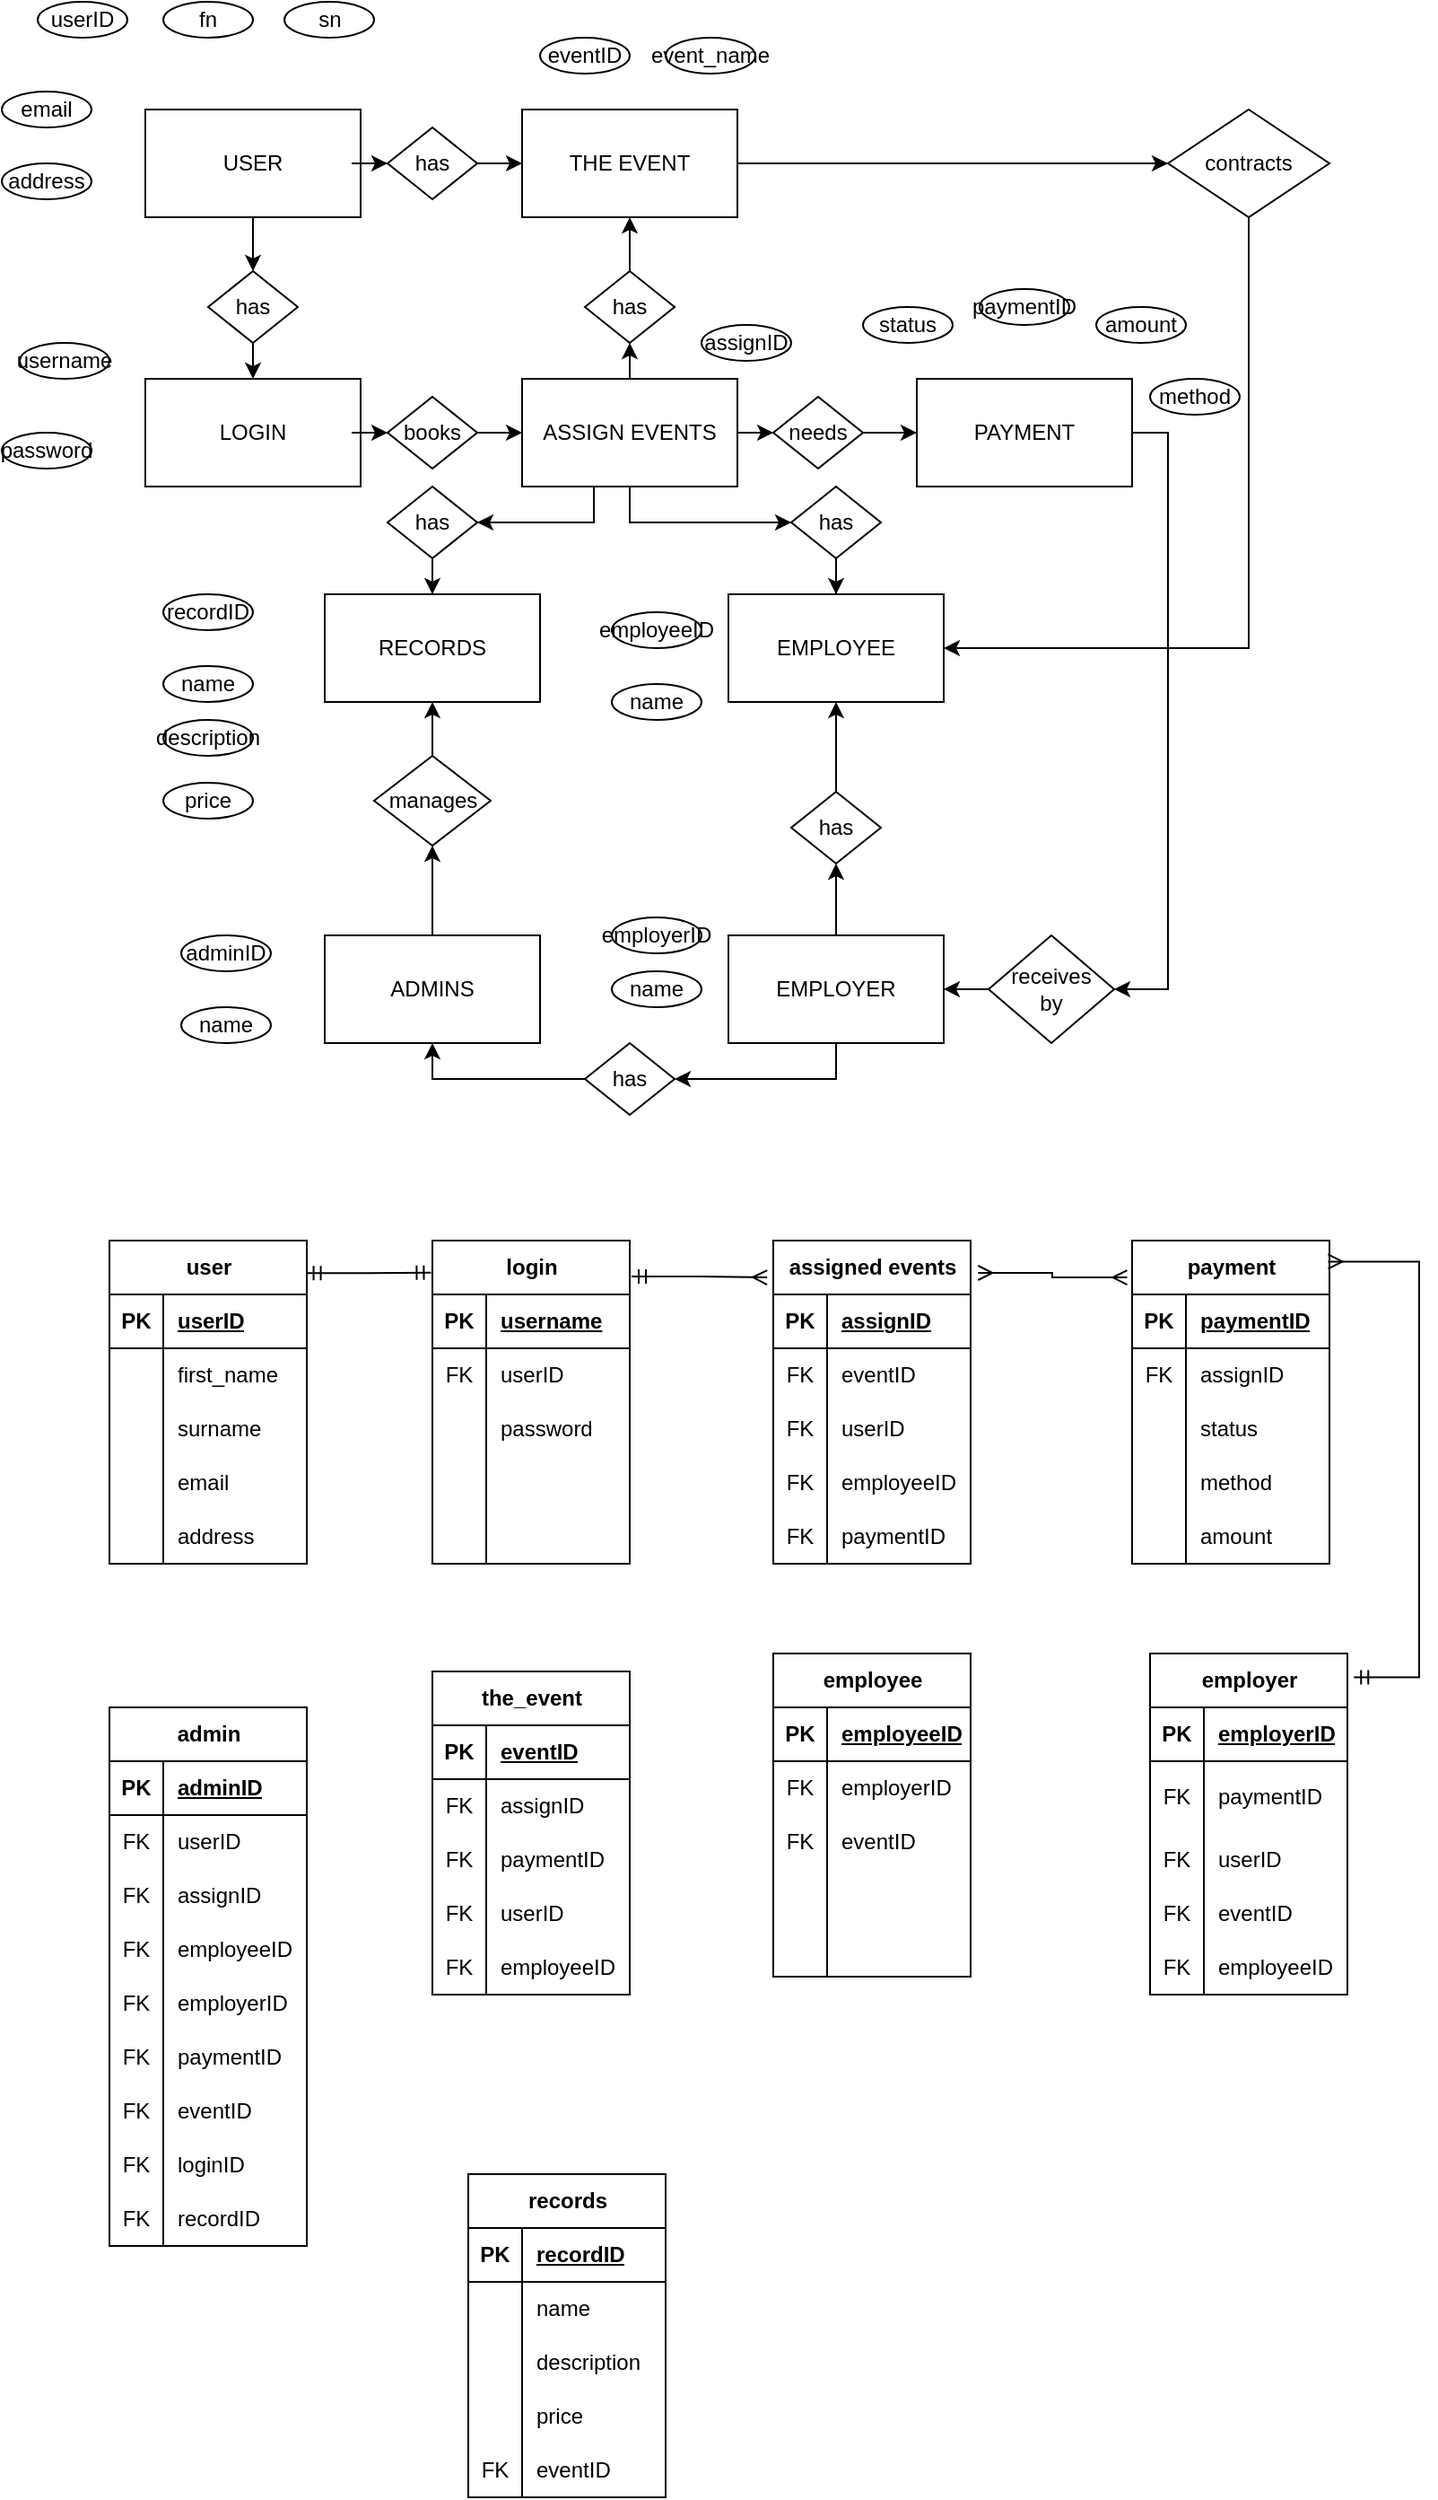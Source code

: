 <mxfile version="22.0.8" type="github">
  <diagram name="Page-1" id="hmlqGC8t6bdOWbWsmYjJ">
    <mxGraphModel dx="961" dy="546" grid="1" gridSize="10" guides="1" tooltips="1" connect="1" arrows="1" fold="1" page="1" pageScale="1" pageWidth="850" pageHeight="1100" math="0" shadow="0">
      <root>
        <mxCell id="0" />
        <mxCell id="1" parent="0" />
        <mxCell id="oL1YtEc-q71KZIG-ltQX-19" style="edgeStyle=orthogonalEdgeStyle;rounded=0;orthogonalLoop=1;jettySize=auto;html=1;" edge="1" parent="1" source="oL1YtEc-q71KZIG-ltQX-31" target="oL1YtEc-q71KZIG-ltQX-3">
          <mxGeometry relative="1" as="geometry" />
        </mxCell>
        <mxCell id="oL1YtEc-q71KZIG-ltQX-1" value="LOGIN" style="rounded=0;whiteSpace=wrap;html=1;" vertex="1" parent="1">
          <mxGeometry x="100" y="230" width="120" height="60" as="geometry" />
        </mxCell>
        <mxCell id="oL1YtEc-q71KZIG-ltQX-17" style="edgeStyle=orthogonalEdgeStyle;rounded=0;orthogonalLoop=1;jettySize=auto;html=1;exitX=0.5;exitY=1;exitDx=0;exitDy=0;entryX=0.5;entryY=0;entryDx=0;entryDy=0;" edge="1" parent="1" source="oL1YtEc-q71KZIG-ltQX-29" target="oL1YtEc-q71KZIG-ltQX-1">
          <mxGeometry relative="1" as="geometry" />
        </mxCell>
        <mxCell id="oL1YtEc-q71KZIG-ltQX-60" style="edgeStyle=orthogonalEdgeStyle;rounded=0;orthogonalLoop=1;jettySize=auto;html=1;entryX=0;entryY=0.5;entryDx=0;entryDy=0;" edge="1" parent="1" source="oL1YtEc-q71KZIG-ltQX-61" target="oL1YtEc-q71KZIG-ltQX-7">
          <mxGeometry relative="1" as="geometry" />
        </mxCell>
        <mxCell id="oL1YtEc-q71KZIG-ltQX-2" value="USER" style="rounded=0;whiteSpace=wrap;html=1;" vertex="1" parent="1">
          <mxGeometry x="100" y="80" width="120" height="60" as="geometry" />
        </mxCell>
        <mxCell id="oL1YtEc-q71KZIG-ltQX-15" style="edgeStyle=orthogonalEdgeStyle;rounded=0;orthogonalLoop=1;jettySize=auto;html=1;exitX=1;exitY=0.5;exitDx=0;exitDy=0;entryX=0;entryY=0.5;entryDx=0;entryDy=0;" edge="1" parent="1" source="oL1YtEc-q71KZIG-ltQX-35" target="oL1YtEc-q71KZIG-ltQX-8">
          <mxGeometry relative="1" as="geometry" />
        </mxCell>
        <mxCell id="oL1YtEc-q71KZIG-ltQX-20" style="edgeStyle=orthogonalEdgeStyle;rounded=0;orthogonalLoop=1;jettySize=auto;html=1;exitX=0.5;exitY=0;exitDx=0;exitDy=0;entryX=0.5;entryY=1;entryDx=0;entryDy=0;" edge="1" parent="1" source="oL1YtEc-q71KZIG-ltQX-33" target="oL1YtEc-q71KZIG-ltQX-7">
          <mxGeometry relative="1" as="geometry" />
        </mxCell>
        <mxCell id="oL1YtEc-q71KZIG-ltQX-55" style="edgeStyle=orthogonalEdgeStyle;rounded=0;orthogonalLoop=1;jettySize=auto;html=1;entryX=0;entryY=0.5;entryDx=0;entryDy=0;" edge="1" parent="1" source="oL1YtEc-q71KZIG-ltQX-3" target="oL1YtEc-q71KZIG-ltQX-49">
          <mxGeometry relative="1" as="geometry">
            <Array as="points">
              <mxPoint x="370" y="310" />
            </Array>
          </mxGeometry>
        </mxCell>
        <mxCell id="oL1YtEc-q71KZIG-ltQX-63" style="edgeStyle=orthogonalEdgeStyle;rounded=0;orthogonalLoop=1;jettySize=auto;html=1;entryX=1;entryY=0.5;entryDx=0;entryDy=0;" edge="1" parent="1" source="oL1YtEc-q71KZIG-ltQX-3" target="oL1YtEc-q71KZIG-ltQX-46">
          <mxGeometry relative="1" as="geometry">
            <Array as="points">
              <mxPoint x="350" y="310" />
            </Array>
          </mxGeometry>
        </mxCell>
        <mxCell id="oL1YtEc-q71KZIG-ltQX-3" value="ASSIGN EVENTS" style="rounded=0;whiteSpace=wrap;html=1;" vertex="1" parent="1">
          <mxGeometry x="310" y="230" width="120" height="60" as="geometry" />
        </mxCell>
        <mxCell id="oL1YtEc-q71KZIG-ltQX-4" value="RECORDS" style="rounded=0;whiteSpace=wrap;html=1;" vertex="1" parent="1">
          <mxGeometry x="200" y="350" width="120" height="60" as="geometry" />
        </mxCell>
        <mxCell id="oL1YtEc-q71KZIG-ltQX-52" style="edgeStyle=orthogonalEdgeStyle;rounded=0;orthogonalLoop=1;jettySize=auto;html=1;entryX=0.5;entryY=1;entryDx=0;entryDy=0;" edge="1" parent="1" source="oL1YtEc-q71KZIG-ltQX-5" target="oL1YtEc-q71KZIG-ltQX-41">
          <mxGeometry relative="1" as="geometry" />
        </mxCell>
        <mxCell id="oL1YtEc-q71KZIG-ltQX-5" value="ADMINS" style="rounded=0;whiteSpace=wrap;html=1;" vertex="1" parent="1">
          <mxGeometry x="200" y="540" width="120" height="60" as="geometry" />
        </mxCell>
        <mxCell id="oL1YtEc-q71KZIG-ltQX-64" style="edgeStyle=orthogonalEdgeStyle;rounded=0;orthogonalLoop=1;jettySize=auto;html=1;entryX=0;entryY=0.5;entryDx=0;entryDy=0;" edge="1" parent="1" source="oL1YtEc-q71KZIG-ltQX-7" target="oL1YtEc-q71KZIG-ltQX-43">
          <mxGeometry relative="1" as="geometry" />
        </mxCell>
        <mxCell id="oL1YtEc-q71KZIG-ltQX-7" value="THE EVENT" style="rounded=0;whiteSpace=wrap;html=1;" vertex="1" parent="1">
          <mxGeometry x="310" y="80" width="120" height="60" as="geometry" />
        </mxCell>
        <mxCell id="oL1YtEc-q71KZIG-ltQX-28" style="edgeStyle=orthogonalEdgeStyle;rounded=0;orthogonalLoop=1;jettySize=auto;html=1;entryX=1;entryY=0.5;entryDx=0;entryDy=0;" edge="1" parent="1" source="oL1YtEc-q71KZIG-ltQX-37" target="oL1YtEc-q71KZIG-ltQX-24">
          <mxGeometry relative="1" as="geometry" />
        </mxCell>
        <mxCell id="oL1YtEc-q71KZIG-ltQX-8" value="PAYMENT" style="rounded=0;whiteSpace=wrap;html=1;" vertex="1" parent="1">
          <mxGeometry x="530" y="230" width="120" height="60" as="geometry" />
        </mxCell>
        <mxCell id="oL1YtEc-q71KZIG-ltQX-21" value="EMPLOYEE" style="rounded=0;whiteSpace=wrap;html=1;" vertex="1" parent="1">
          <mxGeometry x="425" y="350" width="120" height="60" as="geometry" />
        </mxCell>
        <mxCell id="oL1YtEc-q71KZIG-ltQX-53" style="edgeStyle=orthogonalEdgeStyle;rounded=0;orthogonalLoop=1;jettySize=auto;html=1;entryX=0.5;entryY=1;entryDx=0;entryDy=0;" edge="1" parent="1" source="oL1YtEc-q71KZIG-ltQX-24" target="oL1YtEc-q71KZIG-ltQX-39">
          <mxGeometry relative="1" as="geometry" />
        </mxCell>
        <mxCell id="oL1YtEc-q71KZIG-ltQX-160" style="edgeStyle=orthogonalEdgeStyle;rounded=0;orthogonalLoop=1;jettySize=auto;html=1;entryX=0.5;entryY=1;entryDx=0;entryDy=0;" edge="1" parent="1" source="oL1YtEc-q71KZIG-ltQX-161" target="oL1YtEc-q71KZIG-ltQX-5">
          <mxGeometry relative="1" as="geometry">
            <Array as="points" />
          </mxGeometry>
        </mxCell>
        <mxCell id="oL1YtEc-q71KZIG-ltQX-163" style="edgeStyle=orthogonalEdgeStyle;rounded=0;orthogonalLoop=1;jettySize=auto;html=1;entryX=1;entryY=0.5;entryDx=0;entryDy=0;" edge="1" parent="1" source="oL1YtEc-q71KZIG-ltQX-24" target="oL1YtEc-q71KZIG-ltQX-161">
          <mxGeometry relative="1" as="geometry">
            <Array as="points">
              <mxPoint x="485" y="620" />
            </Array>
          </mxGeometry>
        </mxCell>
        <mxCell id="oL1YtEc-q71KZIG-ltQX-24" value="EMPLOYER" style="rounded=0;whiteSpace=wrap;html=1;" vertex="1" parent="1">
          <mxGeometry x="425" y="540" width="120" height="60" as="geometry" />
        </mxCell>
        <mxCell id="oL1YtEc-q71KZIG-ltQX-30" value="" style="edgeStyle=orthogonalEdgeStyle;rounded=0;orthogonalLoop=1;jettySize=auto;html=1;exitX=0.5;exitY=1;exitDx=0;exitDy=0;entryX=0.5;entryY=0;entryDx=0;entryDy=0;" edge="1" parent="1" source="oL1YtEc-q71KZIG-ltQX-2" target="oL1YtEc-q71KZIG-ltQX-29">
          <mxGeometry relative="1" as="geometry">
            <mxPoint x="160" y="140" as="sourcePoint" />
            <mxPoint x="160" y="230" as="targetPoint" />
          </mxGeometry>
        </mxCell>
        <mxCell id="oL1YtEc-q71KZIG-ltQX-29" value="has" style="rhombus;whiteSpace=wrap;html=1;" vertex="1" parent="1">
          <mxGeometry x="135" y="170" width="50" height="40" as="geometry" />
        </mxCell>
        <mxCell id="oL1YtEc-q71KZIG-ltQX-32" value="" style="edgeStyle=orthogonalEdgeStyle;rounded=0;orthogonalLoop=1;jettySize=auto;html=1;" edge="1" parent="1" source="oL1YtEc-q71KZIG-ltQX-1" target="oL1YtEc-q71KZIG-ltQX-31">
          <mxGeometry relative="1" as="geometry">
            <mxPoint x="220" y="260" as="sourcePoint" />
            <mxPoint x="310" y="260" as="targetPoint" />
          </mxGeometry>
        </mxCell>
        <mxCell id="oL1YtEc-q71KZIG-ltQX-31" value="books" style="rhombus;whiteSpace=wrap;html=1;" vertex="1" parent="1">
          <mxGeometry x="235" y="240" width="50" height="40" as="geometry" />
        </mxCell>
        <mxCell id="oL1YtEc-q71KZIG-ltQX-34" value="" style="edgeStyle=orthogonalEdgeStyle;rounded=0;orthogonalLoop=1;jettySize=auto;html=1;exitX=0.5;exitY=0;exitDx=0;exitDy=0;entryX=0.5;entryY=1;entryDx=0;entryDy=0;" edge="1" parent="1" source="oL1YtEc-q71KZIG-ltQX-3" target="oL1YtEc-q71KZIG-ltQX-33">
          <mxGeometry relative="1" as="geometry">
            <mxPoint x="370" y="230" as="sourcePoint" />
            <mxPoint x="375" y="170" as="targetPoint" />
          </mxGeometry>
        </mxCell>
        <mxCell id="oL1YtEc-q71KZIG-ltQX-33" value="has" style="rhombus;whiteSpace=wrap;html=1;" vertex="1" parent="1">
          <mxGeometry x="345" y="170" width="50" height="40" as="geometry" />
        </mxCell>
        <mxCell id="oL1YtEc-q71KZIG-ltQX-36" value="" style="edgeStyle=orthogonalEdgeStyle;rounded=0;orthogonalLoop=1;jettySize=auto;html=1;exitX=1;exitY=0.5;exitDx=0;exitDy=0;entryX=0;entryY=0.5;entryDx=0;entryDy=0;" edge="1" parent="1" source="oL1YtEc-q71KZIG-ltQX-3" target="oL1YtEc-q71KZIG-ltQX-35">
          <mxGeometry relative="1" as="geometry">
            <mxPoint x="430" y="260" as="sourcePoint" />
            <mxPoint x="520" y="270" as="targetPoint" />
          </mxGeometry>
        </mxCell>
        <mxCell id="oL1YtEc-q71KZIG-ltQX-35" value="needs" style="rhombus;whiteSpace=wrap;html=1;" vertex="1" parent="1">
          <mxGeometry x="450" y="240" width="50" height="40" as="geometry" />
        </mxCell>
        <mxCell id="oL1YtEc-q71KZIG-ltQX-38" value="" style="edgeStyle=orthogonalEdgeStyle;rounded=0;orthogonalLoop=1;jettySize=auto;html=1;entryX=1;entryY=0.5;entryDx=0;entryDy=0;" edge="1" parent="1" source="oL1YtEc-q71KZIG-ltQX-8" target="oL1YtEc-q71KZIG-ltQX-37">
          <mxGeometry relative="1" as="geometry">
            <mxPoint x="590" y="290" as="sourcePoint" />
            <mxPoint x="545" y="500" as="targetPoint" />
            <Array as="points">
              <mxPoint x="670" y="260" />
              <mxPoint x="670" y="570" />
            </Array>
          </mxGeometry>
        </mxCell>
        <mxCell id="oL1YtEc-q71KZIG-ltQX-37" value="receives&lt;br&gt;by" style="rhombus;whiteSpace=wrap;html=1;" vertex="1" parent="1">
          <mxGeometry x="570" y="540" width="70" height="60" as="geometry" />
        </mxCell>
        <mxCell id="oL1YtEc-q71KZIG-ltQX-54" style="edgeStyle=orthogonalEdgeStyle;rounded=0;orthogonalLoop=1;jettySize=auto;html=1;entryX=0.5;entryY=1;entryDx=0;entryDy=0;" edge="1" parent="1" source="oL1YtEc-q71KZIG-ltQX-39" target="oL1YtEc-q71KZIG-ltQX-21">
          <mxGeometry relative="1" as="geometry" />
        </mxCell>
        <mxCell id="oL1YtEc-q71KZIG-ltQX-39" value="has" style="rhombus;whiteSpace=wrap;html=1;" vertex="1" parent="1">
          <mxGeometry x="460" y="460" width="50" height="40" as="geometry" />
        </mxCell>
        <mxCell id="oL1YtEc-q71KZIG-ltQX-51" style="edgeStyle=orthogonalEdgeStyle;rounded=0;orthogonalLoop=1;jettySize=auto;html=1;entryX=0.5;entryY=1;entryDx=0;entryDy=0;" edge="1" parent="1" source="oL1YtEc-q71KZIG-ltQX-41" target="oL1YtEc-q71KZIG-ltQX-4">
          <mxGeometry relative="1" as="geometry" />
        </mxCell>
        <mxCell id="oL1YtEc-q71KZIG-ltQX-41" value="manages" style="rhombus;whiteSpace=wrap;html=1;" vertex="1" parent="1">
          <mxGeometry x="227.5" y="440" width="65" height="50" as="geometry" />
        </mxCell>
        <mxCell id="oL1YtEc-q71KZIG-ltQX-65" style="edgeStyle=orthogonalEdgeStyle;rounded=0;orthogonalLoop=1;jettySize=auto;html=1;entryX=1;entryY=0.5;entryDx=0;entryDy=0;" edge="1" parent="1" source="oL1YtEc-q71KZIG-ltQX-43" target="oL1YtEc-q71KZIG-ltQX-21">
          <mxGeometry relative="1" as="geometry">
            <Array as="points">
              <mxPoint x="715" y="380" />
            </Array>
          </mxGeometry>
        </mxCell>
        <mxCell id="oL1YtEc-q71KZIG-ltQX-43" value="contracts" style="rhombus;whiteSpace=wrap;html=1;" vertex="1" parent="1">
          <mxGeometry x="670" y="80" width="90" height="60" as="geometry" />
        </mxCell>
        <mxCell id="oL1YtEc-q71KZIG-ltQX-59" style="edgeStyle=orthogonalEdgeStyle;rounded=0;orthogonalLoop=1;jettySize=auto;html=1;entryX=0.5;entryY=0;entryDx=0;entryDy=0;" edge="1" parent="1" source="oL1YtEc-q71KZIG-ltQX-46" target="oL1YtEc-q71KZIG-ltQX-4">
          <mxGeometry relative="1" as="geometry" />
        </mxCell>
        <mxCell id="oL1YtEc-q71KZIG-ltQX-46" value="has" style="rhombus;whiteSpace=wrap;html=1;" vertex="1" parent="1">
          <mxGeometry x="235" y="290" width="50" height="40" as="geometry" />
        </mxCell>
        <mxCell id="oL1YtEc-q71KZIG-ltQX-56" style="edgeStyle=orthogonalEdgeStyle;rounded=0;orthogonalLoop=1;jettySize=auto;html=1;entryX=0.5;entryY=0;entryDx=0;entryDy=0;" edge="1" parent="1" source="oL1YtEc-q71KZIG-ltQX-49" target="oL1YtEc-q71KZIG-ltQX-21">
          <mxGeometry relative="1" as="geometry" />
        </mxCell>
        <mxCell id="oL1YtEc-q71KZIG-ltQX-49" value="has" style="rhombus;whiteSpace=wrap;html=1;" vertex="1" parent="1">
          <mxGeometry x="460" y="290" width="50" height="40" as="geometry" />
        </mxCell>
        <mxCell id="oL1YtEc-q71KZIG-ltQX-62" value="" style="edgeStyle=orthogonalEdgeStyle;rounded=0;orthogonalLoop=1;jettySize=auto;html=1;entryX=0;entryY=0.5;entryDx=0;entryDy=0;" edge="1" parent="1" source="oL1YtEc-q71KZIG-ltQX-2" target="oL1YtEc-q71KZIG-ltQX-61">
          <mxGeometry relative="1" as="geometry">
            <mxPoint x="220" y="110" as="sourcePoint" />
            <mxPoint x="310" y="110" as="targetPoint" />
          </mxGeometry>
        </mxCell>
        <mxCell id="oL1YtEc-q71KZIG-ltQX-61" value="has" style="rhombus;whiteSpace=wrap;html=1;" vertex="1" parent="1">
          <mxGeometry x="235" y="90" width="50" height="40" as="geometry" />
        </mxCell>
        <mxCell id="oL1YtEc-q71KZIG-ltQX-134" value="userID" style="ellipse;whiteSpace=wrap;html=1;" vertex="1" parent="1">
          <mxGeometry x="40" y="20" width="50" height="20" as="geometry" />
        </mxCell>
        <mxCell id="oL1YtEc-q71KZIG-ltQX-136" value="fn" style="ellipse;whiteSpace=wrap;html=1;" vertex="1" parent="1">
          <mxGeometry x="110" y="20" width="50" height="20" as="geometry" />
        </mxCell>
        <mxCell id="oL1YtEc-q71KZIG-ltQX-137" value="sn" style="ellipse;whiteSpace=wrap;html=1;" vertex="1" parent="1">
          <mxGeometry x="177.5" y="20" width="50" height="20" as="geometry" />
        </mxCell>
        <mxCell id="oL1YtEc-q71KZIG-ltQX-138" value="email" style="ellipse;whiteSpace=wrap;html=1;" vertex="1" parent="1">
          <mxGeometry x="20" y="70" width="50" height="20" as="geometry" />
        </mxCell>
        <mxCell id="oL1YtEc-q71KZIG-ltQX-139" value="address" style="ellipse;whiteSpace=wrap;html=1;" vertex="1" parent="1">
          <mxGeometry x="20" y="110" width="50" height="20" as="geometry" />
        </mxCell>
        <mxCell id="oL1YtEc-q71KZIG-ltQX-140" value="username" style="ellipse;whiteSpace=wrap;html=1;" vertex="1" parent="1">
          <mxGeometry x="30" y="210" width="50" height="20" as="geometry" />
        </mxCell>
        <mxCell id="oL1YtEc-q71KZIG-ltQX-141" value="password" style="ellipse;whiteSpace=wrap;html=1;" vertex="1" parent="1">
          <mxGeometry x="20" y="260" width="50" height="20" as="geometry" />
        </mxCell>
        <mxCell id="oL1YtEc-q71KZIG-ltQX-142" value="eventID" style="ellipse;whiteSpace=wrap;html=1;" vertex="1" parent="1">
          <mxGeometry x="320" y="40" width="50" height="20" as="geometry" />
        </mxCell>
        <mxCell id="oL1YtEc-q71KZIG-ltQX-143" value="event_name" style="ellipse;whiteSpace=wrap;html=1;" vertex="1" parent="1">
          <mxGeometry x="390" y="40" width="50" height="20" as="geometry" />
        </mxCell>
        <mxCell id="oL1YtEc-q71KZIG-ltQX-144" value="paymentID" style="ellipse;whiteSpace=wrap;html=1;" vertex="1" parent="1">
          <mxGeometry x="565" y="180" width="50" height="20" as="geometry" />
        </mxCell>
        <mxCell id="oL1YtEc-q71KZIG-ltQX-145" value="amount" style="ellipse;whiteSpace=wrap;html=1;" vertex="1" parent="1">
          <mxGeometry x="630" y="190" width="50" height="20" as="geometry" />
        </mxCell>
        <mxCell id="oL1YtEc-q71KZIG-ltQX-146" value="status" style="ellipse;whiteSpace=wrap;html=1;" vertex="1" parent="1">
          <mxGeometry x="500" y="190" width="50" height="20" as="geometry" />
        </mxCell>
        <mxCell id="oL1YtEc-q71KZIG-ltQX-148" value="method" style="ellipse;whiteSpace=wrap;html=1;" vertex="1" parent="1">
          <mxGeometry x="660" y="230" width="50" height="20" as="geometry" />
        </mxCell>
        <mxCell id="oL1YtEc-q71KZIG-ltQX-149" value="employeeID" style="ellipse;whiteSpace=wrap;html=1;" vertex="1" parent="1">
          <mxGeometry x="360" y="360" width="50" height="20" as="geometry" />
        </mxCell>
        <mxCell id="oL1YtEc-q71KZIG-ltQX-151" value="name" style="ellipse;whiteSpace=wrap;html=1;" vertex="1" parent="1">
          <mxGeometry x="360" y="400" width="50" height="20" as="geometry" />
        </mxCell>
        <mxCell id="oL1YtEc-q71KZIG-ltQX-152" value="name" style="ellipse;whiteSpace=wrap;html=1;" vertex="1" parent="1">
          <mxGeometry x="360" y="560" width="50" height="20" as="geometry" />
        </mxCell>
        <mxCell id="oL1YtEc-q71KZIG-ltQX-153" value="employerID" style="ellipse;whiteSpace=wrap;html=1;" vertex="1" parent="1">
          <mxGeometry x="360" y="530" width="50" height="20" as="geometry" />
        </mxCell>
        <mxCell id="oL1YtEc-q71KZIG-ltQX-154" value="recordID" style="ellipse;whiteSpace=wrap;html=1;" vertex="1" parent="1">
          <mxGeometry x="110" y="350" width="50" height="20" as="geometry" />
        </mxCell>
        <mxCell id="oL1YtEc-q71KZIG-ltQX-155" value="name" style="ellipse;whiteSpace=wrap;html=1;" vertex="1" parent="1">
          <mxGeometry x="110" y="390" width="50" height="20" as="geometry" />
        </mxCell>
        <mxCell id="oL1YtEc-q71KZIG-ltQX-156" value="description" style="ellipse;whiteSpace=wrap;html=1;" vertex="1" parent="1">
          <mxGeometry x="110" y="420" width="50" height="20" as="geometry" />
        </mxCell>
        <mxCell id="oL1YtEc-q71KZIG-ltQX-157" value="price" style="ellipse;whiteSpace=wrap;html=1;" vertex="1" parent="1">
          <mxGeometry x="110" y="455" width="50" height="20" as="geometry" />
        </mxCell>
        <mxCell id="oL1YtEc-q71KZIG-ltQX-161" value="has" style="rhombus;whiteSpace=wrap;html=1;" vertex="1" parent="1">
          <mxGeometry x="345" y="600" width="50" height="40" as="geometry" />
        </mxCell>
        <mxCell id="oL1YtEc-q71KZIG-ltQX-164" value="adminID" style="ellipse;whiteSpace=wrap;html=1;" vertex="1" parent="1">
          <mxGeometry x="120" y="540" width="50" height="20" as="geometry" />
        </mxCell>
        <mxCell id="oL1YtEc-q71KZIG-ltQX-165" value="name" style="ellipse;whiteSpace=wrap;html=1;" vertex="1" parent="1">
          <mxGeometry x="120" y="580" width="50" height="20" as="geometry" />
        </mxCell>
        <mxCell id="oL1YtEc-q71KZIG-ltQX-166" value="user" style="shape=table;startSize=30;container=1;collapsible=1;childLayout=tableLayout;fixedRows=1;rowLines=0;fontStyle=1;align=center;resizeLast=1;html=1;" vertex="1" parent="1">
          <mxGeometry x="80" y="710" width="110" height="180" as="geometry" />
        </mxCell>
        <mxCell id="oL1YtEc-q71KZIG-ltQX-167" value="" style="shape=tableRow;horizontal=0;startSize=0;swimlaneHead=0;swimlaneBody=0;fillColor=none;collapsible=0;dropTarget=0;points=[[0,0.5],[1,0.5]];portConstraint=eastwest;top=0;left=0;right=0;bottom=1;" vertex="1" parent="oL1YtEc-q71KZIG-ltQX-166">
          <mxGeometry y="30" width="110" height="30" as="geometry" />
        </mxCell>
        <mxCell id="oL1YtEc-q71KZIG-ltQX-168" value="PK" style="shape=partialRectangle;connectable=0;fillColor=none;top=0;left=0;bottom=0;right=0;fontStyle=1;overflow=hidden;whiteSpace=wrap;html=1;" vertex="1" parent="oL1YtEc-q71KZIG-ltQX-167">
          <mxGeometry width="30" height="30" as="geometry">
            <mxRectangle width="30" height="30" as="alternateBounds" />
          </mxGeometry>
        </mxCell>
        <mxCell id="oL1YtEc-q71KZIG-ltQX-169" value="userID" style="shape=partialRectangle;connectable=0;fillColor=none;top=0;left=0;bottom=0;right=0;align=left;spacingLeft=6;fontStyle=5;overflow=hidden;whiteSpace=wrap;html=1;" vertex="1" parent="oL1YtEc-q71KZIG-ltQX-167">
          <mxGeometry x="30" width="80" height="30" as="geometry">
            <mxRectangle width="80" height="30" as="alternateBounds" />
          </mxGeometry>
        </mxCell>
        <mxCell id="oL1YtEc-q71KZIG-ltQX-170" value="" style="shape=tableRow;horizontal=0;startSize=0;swimlaneHead=0;swimlaneBody=0;fillColor=none;collapsible=0;dropTarget=0;points=[[0,0.5],[1,0.5]];portConstraint=eastwest;top=0;left=0;right=0;bottom=0;" vertex="1" parent="oL1YtEc-q71KZIG-ltQX-166">
          <mxGeometry y="60" width="110" height="30" as="geometry" />
        </mxCell>
        <mxCell id="oL1YtEc-q71KZIG-ltQX-171" value="" style="shape=partialRectangle;connectable=0;fillColor=none;top=0;left=0;bottom=0;right=0;editable=1;overflow=hidden;whiteSpace=wrap;html=1;" vertex="1" parent="oL1YtEc-q71KZIG-ltQX-170">
          <mxGeometry width="30" height="30" as="geometry">
            <mxRectangle width="30" height="30" as="alternateBounds" />
          </mxGeometry>
        </mxCell>
        <mxCell id="oL1YtEc-q71KZIG-ltQX-172" value="first_name" style="shape=partialRectangle;connectable=0;fillColor=none;top=0;left=0;bottom=0;right=0;align=left;spacingLeft=6;overflow=hidden;whiteSpace=wrap;html=1;" vertex="1" parent="oL1YtEc-q71KZIG-ltQX-170">
          <mxGeometry x="30" width="80" height="30" as="geometry">
            <mxRectangle width="80" height="30" as="alternateBounds" />
          </mxGeometry>
        </mxCell>
        <mxCell id="oL1YtEc-q71KZIG-ltQX-173" value="" style="shape=tableRow;horizontal=0;startSize=0;swimlaneHead=0;swimlaneBody=0;fillColor=none;collapsible=0;dropTarget=0;points=[[0,0.5],[1,0.5]];portConstraint=eastwest;top=0;left=0;right=0;bottom=0;" vertex="1" parent="oL1YtEc-q71KZIG-ltQX-166">
          <mxGeometry y="90" width="110" height="30" as="geometry" />
        </mxCell>
        <mxCell id="oL1YtEc-q71KZIG-ltQX-174" value="" style="shape=partialRectangle;connectable=0;fillColor=none;top=0;left=0;bottom=0;right=0;editable=1;overflow=hidden;whiteSpace=wrap;html=1;" vertex="1" parent="oL1YtEc-q71KZIG-ltQX-173">
          <mxGeometry width="30" height="30" as="geometry">
            <mxRectangle width="30" height="30" as="alternateBounds" />
          </mxGeometry>
        </mxCell>
        <mxCell id="oL1YtEc-q71KZIG-ltQX-175" value="surname" style="shape=partialRectangle;connectable=0;fillColor=none;top=0;left=0;bottom=0;right=0;align=left;spacingLeft=6;overflow=hidden;whiteSpace=wrap;html=1;" vertex="1" parent="oL1YtEc-q71KZIG-ltQX-173">
          <mxGeometry x="30" width="80" height="30" as="geometry">
            <mxRectangle width="80" height="30" as="alternateBounds" />
          </mxGeometry>
        </mxCell>
        <mxCell id="oL1YtEc-q71KZIG-ltQX-176" value="" style="shape=tableRow;horizontal=0;startSize=0;swimlaneHead=0;swimlaneBody=0;fillColor=none;collapsible=0;dropTarget=0;points=[[0,0.5],[1,0.5]];portConstraint=eastwest;top=0;left=0;right=0;bottom=0;" vertex="1" parent="oL1YtEc-q71KZIG-ltQX-166">
          <mxGeometry y="120" width="110" height="30" as="geometry" />
        </mxCell>
        <mxCell id="oL1YtEc-q71KZIG-ltQX-177" value="" style="shape=partialRectangle;connectable=0;fillColor=none;top=0;left=0;bottom=0;right=0;editable=1;overflow=hidden;whiteSpace=wrap;html=1;" vertex="1" parent="oL1YtEc-q71KZIG-ltQX-176">
          <mxGeometry width="30" height="30" as="geometry">
            <mxRectangle width="30" height="30" as="alternateBounds" />
          </mxGeometry>
        </mxCell>
        <mxCell id="oL1YtEc-q71KZIG-ltQX-178" value="email" style="shape=partialRectangle;connectable=0;fillColor=none;top=0;left=0;bottom=0;right=0;align=left;spacingLeft=6;overflow=hidden;whiteSpace=wrap;html=1;" vertex="1" parent="oL1YtEc-q71KZIG-ltQX-176">
          <mxGeometry x="30" width="80" height="30" as="geometry">
            <mxRectangle width="80" height="30" as="alternateBounds" />
          </mxGeometry>
        </mxCell>
        <mxCell id="oL1YtEc-q71KZIG-ltQX-179" value="" style="shape=tableRow;horizontal=0;startSize=0;swimlaneHead=0;swimlaneBody=0;fillColor=none;collapsible=0;dropTarget=0;points=[[0,0.5],[1,0.5]];portConstraint=eastwest;top=0;left=0;right=0;bottom=0;" vertex="1" parent="oL1YtEc-q71KZIG-ltQX-166">
          <mxGeometry y="150" width="110" height="30" as="geometry" />
        </mxCell>
        <mxCell id="oL1YtEc-q71KZIG-ltQX-180" value="" style="shape=partialRectangle;connectable=0;fillColor=none;top=0;left=0;bottom=0;right=0;editable=1;overflow=hidden;whiteSpace=wrap;html=1;" vertex="1" parent="oL1YtEc-q71KZIG-ltQX-179">
          <mxGeometry width="30" height="30" as="geometry">
            <mxRectangle width="30" height="30" as="alternateBounds" />
          </mxGeometry>
        </mxCell>
        <mxCell id="oL1YtEc-q71KZIG-ltQX-181" value="address" style="shape=partialRectangle;connectable=0;fillColor=none;top=0;left=0;bottom=0;right=0;align=left;spacingLeft=6;overflow=hidden;whiteSpace=wrap;html=1;" vertex="1" parent="oL1YtEc-q71KZIG-ltQX-179">
          <mxGeometry x="30" width="80" height="30" as="geometry">
            <mxRectangle width="80" height="30" as="alternateBounds" />
          </mxGeometry>
        </mxCell>
        <mxCell id="oL1YtEc-q71KZIG-ltQX-182" value="login" style="shape=table;startSize=30;container=1;collapsible=1;childLayout=tableLayout;fixedRows=1;rowLines=0;fontStyle=1;align=center;resizeLast=1;html=1;" vertex="1" parent="1">
          <mxGeometry x="260" y="710" width="110" height="180" as="geometry" />
        </mxCell>
        <mxCell id="oL1YtEc-q71KZIG-ltQX-183" value="" style="shape=tableRow;horizontal=0;startSize=0;swimlaneHead=0;swimlaneBody=0;fillColor=none;collapsible=0;dropTarget=0;points=[[0,0.5],[1,0.5]];portConstraint=eastwest;top=0;left=0;right=0;bottom=1;" vertex="1" parent="oL1YtEc-q71KZIG-ltQX-182">
          <mxGeometry y="30" width="110" height="30" as="geometry" />
        </mxCell>
        <mxCell id="oL1YtEc-q71KZIG-ltQX-184" value="PK" style="shape=partialRectangle;connectable=0;fillColor=none;top=0;left=0;bottom=0;right=0;fontStyle=1;overflow=hidden;whiteSpace=wrap;html=1;" vertex="1" parent="oL1YtEc-q71KZIG-ltQX-183">
          <mxGeometry width="30" height="30" as="geometry">
            <mxRectangle width="30" height="30" as="alternateBounds" />
          </mxGeometry>
        </mxCell>
        <mxCell id="oL1YtEc-q71KZIG-ltQX-185" value="username" style="shape=partialRectangle;connectable=0;fillColor=none;top=0;left=0;bottom=0;right=0;align=left;spacingLeft=6;fontStyle=5;overflow=hidden;whiteSpace=wrap;html=1;" vertex="1" parent="oL1YtEc-q71KZIG-ltQX-183">
          <mxGeometry x="30" width="80" height="30" as="geometry">
            <mxRectangle width="80" height="30" as="alternateBounds" />
          </mxGeometry>
        </mxCell>
        <mxCell id="oL1YtEc-q71KZIG-ltQX-186" value="" style="shape=tableRow;horizontal=0;startSize=0;swimlaneHead=0;swimlaneBody=0;fillColor=none;collapsible=0;dropTarget=0;points=[[0,0.5],[1,0.5]];portConstraint=eastwest;top=0;left=0;right=0;bottom=0;" vertex="1" parent="oL1YtEc-q71KZIG-ltQX-182">
          <mxGeometry y="60" width="110" height="30" as="geometry" />
        </mxCell>
        <mxCell id="oL1YtEc-q71KZIG-ltQX-187" value="FK" style="shape=partialRectangle;connectable=0;fillColor=none;top=0;left=0;bottom=0;right=0;editable=1;overflow=hidden;whiteSpace=wrap;html=1;" vertex="1" parent="oL1YtEc-q71KZIG-ltQX-186">
          <mxGeometry width="30" height="30" as="geometry">
            <mxRectangle width="30" height="30" as="alternateBounds" />
          </mxGeometry>
        </mxCell>
        <mxCell id="oL1YtEc-q71KZIG-ltQX-188" value="userID" style="shape=partialRectangle;connectable=0;fillColor=none;top=0;left=0;bottom=0;right=0;align=left;spacingLeft=6;overflow=hidden;whiteSpace=wrap;html=1;" vertex="1" parent="oL1YtEc-q71KZIG-ltQX-186">
          <mxGeometry x="30" width="80" height="30" as="geometry">
            <mxRectangle width="80" height="30" as="alternateBounds" />
          </mxGeometry>
        </mxCell>
        <mxCell id="oL1YtEc-q71KZIG-ltQX-189" value="" style="shape=tableRow;horizontal=0;startSize=0;swimlaneHead=0;swimlaneBody=0;fillColor=none;collapsible=0;dropTarget=0;points=[[0,0.5],[1,0.5]];portConstraint=eastwest;top=0;left=0;right=0;bottom=0;" vertex="1" parent="oL1YtEc-q71KZIG-ltQX-182">
          <mxGeometry y="90" width="110" height="30" as="geometry" />
        </mxCell>
        <mxCell id="oL1YtEc-q71KZIG-ltQX-190" value="" style="shape=partialRectangle;connectable=0;fillColor=none;top=0;left=0;bottom=0;right=0;editable=1;overflow=hidden;whiteSpace=wrap;html=1;" vertex="1" parent="oL1YtEc-q71KZIG-ltQX-189">
          <mxGeometry width="30" height="30" as="geometry">
            <mxRectangle width="30" height="30" as="alternateBounds" />
          </mxGeometry>
        </mxCell>
        <mxCell id="oL1YtEc-q71KZIG-ltQX-191" value="password" style="shape=partialRectangle;connectable=0;fillColor=none;top=0;left=0;bottom=0;right=0;align=left;spacingLeft=6;overflow=hidden;whiteSpace=wrap;html=1;" vertex="1" parent="oL1YtEc-q71KZIG-ltQX-189">
          <mxGeometry x="30" width="80" height="30" as="geometry">
            <mxRectangle width="80" height="30" as="alternateBounds" />
          </mxGeometry>
        </mxCell>
        <mxCell id="oL1YtEc-q71KZIG-ltQX-192" value="" style="shape=tableRow;horizontal=0;startSize=0;swimlaneHead=0;swimlaneBody=0;fillColor=none;collapsible=0;dropTarget=0;points=[[0,0.5],[1,0.5]];portConstraint=eastwest;top=0;left=0;right=0;bottom=0;" vertex="1" parent="oL1YtEc-q71KZIG-ltQX-182">
          <mxGeometry y="120" width="110" height="30" as="geometry" />
        </mxCell>
        <mxCell id="oL1YtEc-q71KZIG-ltQX-193" value="" style="shape=partialRectangle;connectable=0;fillColor=none;top=0;left=0;bottom=0;right=0;editable=1;overflow=hidden;whiteSpace=wrap;html=1;" vertex="1" parent="oL1YtEc-q71KZIG-ltQX-192">
          <mxGeometry width="30" height="30" as="geometry">
            <mxRectangle width="30" height="30" as="alternateBounds" />
          </mxGeometry>
        </mxCell>
        <mxCell id="oL1YtEc-q71KZIG-ltQX-194" value="" style="shape=partialRectangle;connectable=0;fillColor=none;top=0;left=0;bottom=0;right=0;align=left;spacingLeft=6;overflow=hidden;whiteSpace=wrap;html=1;" vertex="1" parent="oL1YtEc-q71KZIG-ltQX-192">
          <mxGeometry x="30" width="80" height="30" as="geometry">
            <mxRectangle width="80" height="30" as="alternateBounds" />
          </mxGeometry>
        </mxCell>
        <mxCell id="oL1YtEc-q71KZIG-ltQX-195" value="" style="shape=tableRow;horizontal=0;startSize=0;swimlaneHead=0;swimlaneBody=0;fillColor=none;collapsible=0;dropTarget=0;points=[[0,0.5],[1,0.5]];portConstraint=eastwest;top=0;left=0;right=0;bottom=0;" vertex="1" parent="oL1YtEc-q71KZIG-ltQX-182">
          <mxGeometry y="150" width="110" height="30" as="geometry" />
        </mxCell>
        <mxCell id="oL1YtEc-q71KZIG-ltQX-196" value="" style="shape=partialRectangle;connectable=0;fillColor=none;top=0;left=0;bottom=0;right=0;editable=1;overflow=hidden;whiteSpace=wrap;html=1;" vertex="1" parent="oL1YtEc-q71KZIG-ltQX-195">
          <mxGeometry width="30" height="30" as="geometry">
            <mxRectangle width="30" height="30" as="alternateBounds" />
          </mxGeometry>
        </mxCell>
        <mxCell id="oL1YtEc-q71KZIG-ltQX-197" value="" style="shape=partialRectangle;connectable=0;fillColor=none;top=0;left=0;bottom=0;right=0;align=left;spacingLeft=6;overflow=hidden;whiteSpace=wrap;html=1;" vertex="1" parent="oL1YtEc-q71KZIG-ltQX-195">
          <mxGeometry x="30" width="80" height="30" as="geometry">
            <mxRectangle width="80" height="30" as="alternateBounds" />
          </mxGeometry>
        </mxCell>
        <mxCell id="oL1YtEc-q71KZIG-ltQX-198" value="assigned events" style="shape=table;startSize=30;container=1;collapsible=1;childLayout=tableLayout;fixedRows=1;rowLines=0;fontStyle=1;align=center;resizeLast=1;html=1;" vertex="1" parent="1">
          <mxGeometry x="450" y="710" width="110" height="180" as="geometry" />
        </mxCell>
        <mxCell id="oL1YtEc-q71KZIG-ltQX-199" value="" style="shape=tableRow;horizontal=0;startSize=0;swimlaneHead=0;swimlaneBody=0;fillColor=none;collapsible=0;dropTarget=0;points=[[0,0.5],[1,0.5]];portConstraint=eastwest;top=0;left=0;right=0;bottom=1;" vertex="1" parent="oL1YtEc-q71KZIG-ltQX-198">
          <mxGeometry y="30" width="110" height="30" as="geometry" />
        </mxCell>
        <mxCell id="oL1YtEc-q71KZIG-ltQX-200" value="PK" style="shape=partialRectangle;connectable=0;fillColor=none;top=0;left=0;bottom=0;right=0;fontStyle=1;overflow=hidden;whiteSpace=wrap;html=1;" vertex="1" parent="oL1YtEc-q71KZIG-ltQX-199">
          <mxGeometry width="30" height="30" as="geometry">
            <mxRectangle width="30" height="30" as="alternateBounds" />
          </mxGeometry>
        </mxCell>
        <mxCell id="oL1YtEc-q71KZIG-ltQX-201" value="assignID" style="shape=partialRectangle;connectable=0;fillColor=none;top=0;left=0;bottom=0;right=0;align=left;spacingLeft=6;fontStyle=5;overflow=hidden;whiteSpace=wrap;html=1;" vertex="1" parent="oL1YtEc-q71KZIG-ltQX-199">
          <mxGeometry x="30" width="80" height="30" as="geometry">
            <mxRectangle width="80" height="30" as="alternateBounds" />
          </mxGeometry>
        </mxCell>
        <mxCell id="oL1YtEc-q71KZIG-ltQX-202" value="" style="shape=tableRow;horizontal=0;startSize=0;swimlaneHead=0;swimlaneBody=0;fillColor=none;collapsible=0;dropTarget=0;points=[[0,0.5],[1,0.5]];portConstraint=eastwest;top=0;left=0;right=0;bottom=0;" vertex="1" parent="oL1YtEc-q71KZIG-ltQX-198">
          <mxGeometry y="60" width="110" height="30" as="geometry" />
        </mxCell>
        <mxCell id="oL1YtEc-q71KZIG-ltQX-203" value="FK" style="shape=partialRectangle;connectable=0;fillColor=none;top=0;left=0;bottom=0;right=0;editable=1;overflow=hidden;whiteSpace=wrap;html=1;" vertex="1" parent="oL1YtEc-q71KZIG-ltQX-202">
          <mxGeometry width="30" height="30" as="geometry">
            <mxRectangle width="30" height="30" as="alternateBounds" />
          </mxGeometry>
        </mxCell>
        <mxCell id="oL1YtEc-q71KZIG-ltQX-204" value="eventID" style="shape=partialRectangle;connectable=0;fillColor=none;top=0;left=0;bottom=0;right=0;align=left;spacingLeft=6;overflow=hidden;whiteSpace=wrap;html=1;" vertex="1" parent="oL1YtEc-q71KZIG-ltQX-202">
          <mxGeometry x="30" width="80" height="30" as="geometry">
            <mxRectangle width="80" height="30" as="alternateBounds" />
          </mxGeometry>
        </mxCell>
        <mxCell id="oL1YtEc-q71KZIG-ltQX-205" value="" style="shape=tableRow;horizontal=0;startSize=0;swimlaneHead=0;swimlaneBody=0;fillColor=none;collapsible=0;dropTarget=0;points=[[0,0.5],[1,0.5]];portConstraint=eastwest;top=0;left=0;right=0;bottom=0;" vertex="1" parent="oL1YtEc-q71KZIG-ltQX-198">
          <mxGeometry y="90" width="110" height="30" as="geometry" />
        </mxCell>
        <mxCell id="oL1YtEc-q71KZIG-ltQX-206" value="FK" style="shape=partialRectangle;connectable=0;fillColor=none;top=0;left=0;bottom=0;right=0;editable=1;overflow=hidden;whiteSpace=wrap;html=1;" vertex="1" parent="oL1YtEc-q71KZIG-ltQX-205">
          <mxGeometry width="30" height="30" as="geometry">
            <mxRectangle width="30" height="30" as="alternateBounds" />
          </mxGeometry>
        </mxCell>
        <mxCell id="oL1YtEc-q71KZIG-ltQX-207" value="userID" style="shape=partialRectangle;connectable=0;fillColor=none;top=0;left=0;bottom=0;right=0;align=left;spacingLeft=6;overflow=hidden;whiteSpace=wrap;html=1;" vertex="1" parent="oL1YtEc-q71KZIG-ltQX-205">
          <mxGeometry x="30" width="80" height="30" as="geometry">
            <mxRectangle width="80" height="30" as="alternateBounds" />
          </mxGeometry>
        </mxCell>
        <mxCell id="oL1YtEc-q71KZIG-ltQX-208" value="" style="shape=tableRow;horizontal=0;startSize=0;swimlaneHead=0;swimlaneBody=0;fillColor=none;collapsible=0;dropTarget=0;points=[[0,0.5],[1,0.5]];portConstraint=eastwest;top=0;left=0;right=0;bottom=0;" vertex="1" parent="oL1YtEc-q71KZIG-ltQX-198">
          <mxGeometry y="120" width="110" height="30" as="geometry" />
        </mxCell>
        <mxCell id="oL1YtEc-q71KZIG-ltQX-209" value="FK" style="shape=partialRectangle;connectable=0;fillColor=none;top=0;left=0;bottom=0;right=0;editable=1;overflow=hidden;whiteSpace=wrap;html=1;" vertex="1" parent="oL1YtEc-q71KZIG-ltQX-208">
          <mxGeometry width="30" height="30" as="geometry">
            <mxRectangle width="30" height="30" as="alternateBounds" />
          </mxGeometry>
        </mxCell>
        <mxCell id="oL1YtEc-q71KZIG-ltQX-210" value="employeeID" style="shape=partialRectangle;connectable=0;fillColor=none;top=0;left=0;bottom=0;right=0;align=left;spacingLeft=6;overflow=hidden;whiteSpace=wrap;html=1;" vertex="1" parent="oL1YtEc-q71KZIG-ltQX-208">
          <mxGeometry x="30" width="80" height="30" as="geometry">
            <mxRectangle width="80" height="30" as="alternateBounds" />
          </mxGeometry>
        </mxCell>
        <mxCell id="oL1YtEc-q71KZIG-ltQX-211" value="" style="shape=tableRow;horizontal=0;startSize=0;swimlaneHead=0;swimlaneBody=0;fillColor=none;collapsible=0;dropTarget=0;points=[[0,0.5],[1,0.5]];portConstraint=eastwest;top=0;left=0;right=0;bottom=0;" vertex="1" parent="oL1YtEc-q71KZIG-ltQX-198">
          <mxGeometry y="150" width="110" height="30" as="geometry" />
        </mxCell>
        <mxCell id="oL1YtEc-q71KZIG-ltQX-212" value="FK" style="shape=partialRectangle;connectable=0;fillColor=none;top=0;left=0;bottom=0;right=0;editable=1;overflow=hidden;whiteSpace=wrap;html=1;" vertex="1" parent="oL1YtEc-q71KZIG-ltQX-211">
          <mxGeometry width="30" height="30" as="geometry">
            <mxRectangle width="30" height="30" as="alternateBounds" />
          </mxGeometry>
        </mxCell>
        <mxCell id="oL1YtEc-q71KZIG-ltQX-213" value="paymentID" style="shape=partialRectangle;connectable=0;fillColor=none;top=0;left=0;bottom=0;right=0;align=left;spacingLeft=6;overflow=hidden;whiteSpace=wrap;html=1;" vertex="1" parent="oL1YtEc-q71KZIG-ltQX-211">
          <mxGeometry x="30" width="80" height="30" as="geometry">
            <mxRectangle width="80" height="30" as="alternateBounds" />
          </mxGeometry>
        </mxCell>
        <mxCell id="oL1YtEc-q71KZIG-ltQX-214" value="assignID" style="ellipse;whiteSpace=wrap;html=1;" vertex="1" parent="1">
          <mxGeometry x="410" y="200" width="50" height="20" as="geometry" />
        </mxCell>
        <mxCell id="oL1YtEc-q71KZIG-ltQX-216" value="payment" style="shape=table;startSize=30;container=1;collapsible=1;childLayout=tableLayout;fixedRows=1;rowLines=0;fontStyle=1;align=center;resizeLast=1;html=1;" vertex="1" parent="1">
          <mxGeometry x="650" y="710" width="110" height="180" as="geometry" />
        </mxCell>
        <mxCell id="oL1YtEc-q71KZIG-ltQX-217" value="" style="shape=tableRow;horizontal=0;startSize=0;swimlaneHead=0;swimlaneBody=0;fillColor=none;collapsible=0;dropTarget=0;points=[[0,0.5],[1,0.5]];portConstraint=eastwest;top=0;left=0;right=0;bottom=1;" vertex="1" parent="oL1YtEc-q71KZIG-ltQX-216">
          <mxGeometry y="30" width="110" height="30" as="geometry" />
        </mxCell>
        <mxCell id="oL1YtEc-q71KZIG-ltQX-218" value="PK" style="shape=partialRectangle;connectable=0;fillColor=none;top=0;left=0;bottom=0;right=0;fontStyle=1;overflow=hidden;whiteSpace=wrap;html=1;" vertex="1" parent="oL1YtEc-q71KZIG-ltQX-217">
          <mxGeometry width="30" height="30" as="geometry">
            <mxRectangle width="30" height="30" as="alternateBounds" />
          </mxGeometry>
        </mxCell>
        <mxCell id="oL1YtEc-q71KZIG-ltQX-219" value="paymentID" style="shape=partialRectangle;connectable=0;fillColor=none;top=0;left=0;bottom=0;right=0;align=left;spacingLeft=6;fontStyle=5;overflow=hidden;whiteSpace=wrap;html=1;" vertex="1" parent="oL1YtEc-q71KZIG-ltQX-217">
          <mxGeometry x="30" width="80" height="30" as="geometry">
            <mxRectangle width="80" height="30" as="alternateBounds" />
          </mxGeometry>
        </mxCell>
        <mxCell id="oL1YtEc-q71KZIG-ltQX-220" value="" style="shape=tableRow;horizontal=0;startSize=0;swimlaneHead=0;swimlaneBody=0;fillColor=none;collapsible=0;dropTarget=0;points=[[0,0.5],[1,0.5]];portConstraint=eastwest;top=0;left=0;right=0;bottom=0;" vertex="1" parent="oL1YtEc-q71KZIG-ltQX-216">
          <mxGeometry y="60" width="110" height="30" as="geometry" />
        </mxCell>
        <mxCell id="oL1YtEc-q71KZIG-ltQX-221" value="FK" style="shape=partialRectangle;connectable=0;fillColor=none;top=0;left=0;bottom=0;right=0;editable=1;overflow=hidden;whiteSpace=wrap;html=1;" vertex="1" parent="oL1YtEc-q71KZIG-ltQX-220">
          <mxGeometry width="30" height="30" as="geometry">
            <mxRectangle width="30" height="30" as="alternateBounds" />
          </mxGeometry>
        </mxCell>
        <mxCell id="oL1YtEc-q71KZIG-ltQX-222" value="assignID" style="shape=partialRectangle;connectable=0;fillColor=none;top=0;left=0;bottom=0;right=0;align=left;spacingLeft=6;overflow=hidden;whiteSpace=wrap;html=1;" vertex="1" parent="oL1YtEc-q71KZIG-ltQX-220">
          <mxGeometry x="30" width="80" height="30" as="geometry">
            <mxRectangle width="80" height="30" as="alternateBounds" />
          </mxGeometry>
        </mxCell>
        <mxCell id="oL1YtEc-q71KZIG-ltQX-223" value="" style="shape=tableRow;horizontal=0;startSize=0;swimlaneHead=0;swimlaneBody=0;fillColor=none;collapsible=0;dropTarget=0;points=[[0,0.5],[1,0.5]];portConstraint=eastwest;top=0;left=0;right=0;bottom=0;" vertex="1" parent="oL1YtEc-q71KZIG-ltQX-216">
          <mxGeometry y="90" width="110" height="30" as="geometry" />
        </mxCell>
        <mxCell id="oL1YtEc-q71KZIG-ltQX-224" value="" style="shape=partialRectangle;connectable=0;fillColor=none;top=0;left=0;bottom=0;right=0;editable=1;overflow=hidden;whiteSpace=wrap;html=1;" vertex="1" parent="oL1YtEc-q71KZIG-ltQX-223">
          <mxGeometry width="30" height="30" as="geometry">
            <mxRectangle width="30" height="30" as="alternateBounds" />
          </mxGeometry>
        </mxCell>
        <mxCell id="oL1YtEc-q71KZIG-ltQX-225" value="status" style="shape=partialRectangle;connectable=0;fillColor=none;top=0;left=0;bottom=0;right=0;align=left;spacingLeft=6;overflow=hidden;whiteSpace=wrap;html=1;" vertex="1" parent="oL1YtEc-q71KZIG-ltQX-223">
          <mxGeometry x="30" width="80" height="30" as="geometry">
            <mxRectangle width="80" height="30" as="alternateBounds" />
          </mxGeometry>
        </mxCell>
        <mxCell id="oL1YtEc-q71KZIG-ltQX-226" value="" style="shape=tableRow;horizontal=0;startSize=0;swimlaneHead=0;swimlaneBody=0;fillColor=none;collapsible=0;dropTarget=0;points=[[0,0.5],[1,0.5]];portConstraint=eastwest;top=0;left=0;right=0;bottom=0;" vertex="1" parent="oL1YtEc-q71KZIG-ltQX-216">
          <mxGeometry y="120" width="110" height="30" as="geometry" />
        </mxCell>
        <mxCell id="oL1YtEc-q71KZIG-ltQX-227" value="" style="shape=partialRectangle;connectable=0;fillColor=none;top=0;left=0;bottom=0;right=0;editable=1;overflow=hidden;whiteSpace=wrap;html=1;" vertex="1" parent="oL1YtEc-q71KZIG-ltQX-226">
          <mxGeometry width="30" height="30" as="geometry">
            <mxRectangle width="30" height="30" as="alternateBounds" />
          </mxGeometry>
        </mxCell>
        <mxCell id="oL1YtEc-q71KZIG-ltQX-228" value="method" style="shape=partialRectangle;connectable=0;fillColor=none;top=0;left=0;bottom=0;right=0;align=left;spacingLeft=6;overflow=hidden;whiteSpace=wrap;html=1;" vertex="1" parent="oL1YtEc-q71KZIG-ltQX-226">
          <mxGeometry x="30" width="80" height="30" as="geometry">
            <mxRectangle width="80" height="30" as="alternateBounds" />
          </mxGeometry>
        </mxCell>
        <mxCell id="oL1YtEc-q71KZIG-ltQX-229" value="" style="shape=tableRow;horizontal=0;startSize=0;swimlaneHead=0;swimlaneBody=0;fillColor=none;collapsible=0;dropTarget=0;points=[[0,0.5],[1,0.5]];portConstraint=eastwest;top=0;left=0;right=0;bottom=0;" vertex="1" parent="oL1YtEc-q71KZIG-ltQX-216">
          <mxGeometry y="150" width="110" height="30" as="geometry" />
        </mxCell>
        <mxCell id="oL1YtEc-q71KZIG-ltQX-230" value="" style="shape=partialRectangle;connectable=0;fillColor=none;top=0;left=0;bottom=0;right=0;editable=1;overflow=hidden;whiteSpace=wrap;html=1;" vertex="1" parent="oL1YtEc-q71KZIG-ltQX-229">
          <mxGeometry width="30" height="30" as="geometry">
            <mxRectangle width="30" height="30" as="alternateBounds" />
          </mxGeometry>
        </mxCell>
        <mxCell id="oL1YtEc-q71KZIG-ltQX-231" value="amount" style="shape=partialRectangle;connectable=0;fillColor=none;top=0;left=0;bottom=0;right=0;align=left;spacingLeft=6;overflow=hidden;whiteSpace=wrap;html=1;" vertex="1" parent="oL1YtEc-q71KZIG-ltQX-229">
          <mxGeometry x="30" width="80" height="30" as="geometry">
            <mxRectangle width="80" height="30" as="alternateBounds" />
          </mxGeometry>
        </mxCell>
        <mxCell id="oL1YtEc-q71KZIG-ltQX-232" value="employer" style="shape=table;startSize=30;container=1;collapsible=1;childLayout=tableLayout;fixedRows=1;rowLines=0;fontStyle=1;align=center;resizeLast=1;html=1;" vertex="1" parent="1">
          <mxGeometry x="660" y="940" width="110" height="190" as="geometry" />
        </mxCell>
        <mxCell id="oL1YtEc-q71KZIG-ltQX-233" value="" style="shape=tableRow;horizontal=0;startSize=0;swimlaneHead=0;swimlaneBody=0;fillColor=none;collapsible=0;dropTarget=0;points=[[0,0.5],[1,0.5]];portConstraint=eastwest;top=0;left=0;right=0;bottom=1;" vertex="1" parent="oL1YtEc-q71KZIG-ltQX-232">
          <mxGeometry y="30" width="110" height="30" as="geometry" />
        </mxCell>
        <mxCell id="oL1YtEc-q71KZIG-ltQX-234" value="PK" style="shape=partialRectangle;connectable=0;fillColor=none;top=0;left=0;bottom=0;right=0;fontStyle=1;overflow=hidden;whiteSpace=wrap;html=1;" vertex="1" parent="oL1YtEc-q71KZIG-ltQX-233">
          <mxGeometry width="30" height="30" as="geometry">
            <mxRectangle width="30" height="30" as="alternateBounds" />
          </mxGeometry>
        </mxCell>
        <mxCell id="oL1YtEc-q71KZIG-ltQX-235" value="employerID" style="shape=partialRectangle;connectable=0;fillColor=none;top=0;left=0;bottom=0;right=0;align=left;spacingLeft=6;fontStyle=5;overflow=hidden;whiteSpace=wrap;html=1;" vertex="1" parent="oL1YtEc-q71KZIG-ltQX-233">
          <mxGeometry x="30" width="80" height="30" as="geometry">
            <mxRectangle width="80" height="30" as="alternateBounds" />
          </mxGeometry>
        </mxCell>
        <mxCell id="oL1YtEc-q71KZIG-ltQX-236" value="" style="shape=tableRow;horizontal=0;startSize=0;swimlaneHead=0;swimlaneBody=0;fillColor=none;collapsible=0;dropTarget=0;points=[[0,0.5],[1,0.5]];portConstraint=eastwest;top=0;left=0;right=0;bottom=0;" vertex="1" parent="oL1YtEc-q71KZIG-ltQX-232">
          <mxGeometry y="60" width="110" height="40" as="geometry" />
        </mxCell>
        <mxCell id="oL1YtEc-q71KZIG-ltQX-237" value="FK" style="shape=partialRectangle;connectable=0;fillColor=none;top=0;left=0;bottom=0;right=0;editable=1;overflow=hidden;whiteSpace=wrap;html=1;" vertex="1" parent="oL1YtEc-q71KZIG-ltQX-236">
          <mxGeometry width="30" height="40" as="geometry">
            <mxRectangle width="30" height="40" as="alternateBounds" />
          </mxGeometry>
        </mxCell>
        <mxCell id="oL1YtEc-q71KZIG-ltQX-238" value="paymentID" style="shape=partialRectangle;connectable=0;fillColor=none;top=0;left=0;bottom=0;right=0;align=left;spacingLeft=6;overflow=hidden;whiteSpace=wrap;html=1;" vertex="1" parent="oL1YtEc-q71KZIG-ltQX-236">
          <mxGeometry x="30" width="80" height="40" as="geometry">
            <mxRectangle width="80" height="40" as="alternateBounds" />
          </mxGeometry>
        </mxCell>
        <mxCell id="oL1YtEc-q71KZIG-ltQX-239" value="" style="shape=tableRow;horizontal=0;startSize=0;swimlaneHead=0;swimlaneBody=0;fillColor=none;collapsible=0;dropTarget=0;points=[[0,0.5],[1,0.5]];portConstraint=eastwest;top=0;left=0;right=0;bottom=0;" vertex="1" parent="oL1YtEc-q71KZIG-ltQX-232">
          <mxGeometry y="100" width="110" height="30" as="geometry" />
        </mxCell>
        <mxCell id="oL1YtEc-q71KZIG-ltQX-240" value="FK" style="shape=partialRectangle;connectable=0;fillColor=none;top=0;left=0;bottom=0;right=0;editable=1;overflow=hidden;whiteSpace=wrap;html=1;" vertex="1" parent="oL1YtEc-q71KZIG-ltQX-239">
          <mxGeometry width="30" height="30" as="geometry">
            <mxRectangle width="30" height="30" as="alternateBounds" />
          </mxGeometry>
        </mxCell>
        <mxCell id="oL1YtEc-q71KZIG-ltQX-241" value="userID" style="shape=partialRectangle;connectable=0;fillColor=none;top=0;left=0;bottom=0;right=0;align=left;spacingLeft=6;overflow=hidden;whiteSpace=wrap;html=1;" vertex="1" parent="oL1YtEc-q71KZIG-ltQX-239">
          <mxGeometry x="30" width="80" height="30" as="geometry">
            <mxRectangle width="80" height="30" as="alternateBounds" />
          </mxGeometry>
        </mxCell>
        <mxCell id="oL1YtEc-q71KZIG-ltQX-242" value="" style="shape=tableRow;horizontal=0;startSize=0;swimlaneHead=0;swimlaneBody=0;fillColor=none;collapsible=0;dropTarget=0;points=[[0,0.5],[1,0.5]];portConstraint=eastwest;top=0;left=0;right=0;bottom=0;" vertex="1" parent="oL1YtEc-q71KZIG-ltQX-232">
          <mxGeometry y="130" width="110" height="30" as="geometry" />
        </mxCell>
        <mxCell id="oL1YtEc-q71KZIG-ltQX-243" value="FK" style="shape=partialRectangle;connectable=0;fillColor=none;top=0;left=0;bottom=0;right=0;editable=1;overflow=hidden;whiteSpace=wrap;html=1;" vertex="1" parent="oL1YtEc-q71KZIG-ltQX-242">
          <mxGeometry width="30" height="30" as="geometry">
            <mxRectangle width="30" height="30" as="alternateBounds" />
          </mxGeometry>
        </mxCell>
        <mxCell id="oL1YtEc-q71KZIG-ltQX-244" value="eventID" style="shape=partialRectangle;connectable=0;fillColor=none;top=0;left=0;bottom=0;right=0;align=left;spacingLeft=6;overflow=hidden;whiteSpace=wrap;html=1;" vertex="1" parent="oL1YtEc-q71KZIG-ltQX-242">
          <mxGeometry x="30" width="80" height="30" as="geometry">
            <mxRectangle width="80" height="30" as="alternateBounds" />
          </mxGeometry>
        </mxCell>
        <mxCell id="oL1YtEc-q71KZIG-ltQX-245" value="" style="shape=tableRow;horizontal=0;startSize=0;swimlaneHead=0;swimlaneBody=0;fillColor=none;collapsible=0;dropTarget=0;points=[[0,0.5],[1,0.5]];portConstraint=eastwest;top=0;left=0;right=0;bottom=0;" vertex="1" parent="oL1YtEc-q71KZIG-ltQX-232">
          <mxGeometry y="160" width="110" height="30" as="geometry" />
        </mxCell>
        <mxCell id="oL1YtEc-q71KZIG-ltQX-246" value="FK" style="shape=partialRectangle;connectable=0;fillColor=none;top=0;left=0;bottom=0;right=0;editable=1;overflow=hidden;whiteSpace=wrap;html=1;" vertex="1" parent="oL1YtEc-q71KZIG-ltQX-245">
          <mxGeometry width="30" height="30" as="geometry">
            <mxRectangle width="30" height="30" as="alternateBounds" />
          </mxGeometry>
        </mxCell>
        <mxCell id="oL1YtEc-q71KZIG-ltQX-247" value="employeeID" style="shape=partialRectangle;connectable=0;fillColor=none;top=0;left=0;bottom=0;right=0;align=left;spacingLeft=6;overflow=hidden;whiteSpace=wrap;html=1;" vertex="1" parent="oL1YtEc-q71KZIG-ltQX-245">
          <mxGeometry x="30" width="80" height="30" as="geometry">
            <mxRectangle width="80" height="30" as="alternateBounds" />
          </mxGeometry>
        </mxCell>
        <mxCell id="oL1YtEc-q71KZIG-ltQX-248" value="employee" style="shape=table;startSize=30;container=1;collapsible=1;childLayout=tableLayout;fixedRows=1;rowLines=0;fontStyle=1;align=center;resizeLast=1;html=1;" vertex="1" parent="1">
          <mxGeometry x="450" y="940" width="110" height="180" as="geometry" />
        </mxCell>
        <mxCell id="oL1YtEc-q71KZIG-ltQX-249" value="" style="shape=tableRow;horizontal=0;startSize=0;swimlaneHead=0;swimlaneBody=0;fillColor=none;collapsible=0;dropTarget=0;points=[[0,0.5],[1,0.5]];portConstraint=eastwest;top=0;left=0;right=0;bottom=1;" vertex="1" parent="oL1YtEc-q71KZIG-ltQX-248">
          <mxGeometry y="30" width="110" height="30" as="geometry" />
        </mxCell>
        <mxCell id="oL1YtEc-q71KZIG-ltQX-250" value="PK" style="shape=partialRectangle;connectable=0;fillColor=none;top=0;left=0;bottom=0;right=0;fontStyle=1;overflow=hidden;whiteSpace=wrap;html=1;" vertex="1" parent="oL1YtEc-q71KZIG-ltQX-249">
          <mxGeometry width="30" height="30" as="geometry">
            <mxRectangle width="30" height="30" as="alternateBounds" />
          </mxGeometry>
        </mxCell>
        <mxCell id="oL1YtEc-q71KZIG-ltQX-251" value="employeeID" style="shape=partialRectangle;connectable=0;fillColor=none;top=0;left=0;bottom=0;right=0;align=left;spacingLeft=6;fontStyle=5;overflow=hidden;whiteSpace=wrap;html=1;" vertex="1" parent="oL1YtEc-q71KZIG-ltQX-249">
          <mxGeometry x="30" width="80" height="30" as="geometry">
            <mxRectangle width="80" height="30" as="alternateBounds" />
          </mxGeometry>
        </mxCell>
        <mxCell id="oL1YtEc-q71KZIG-ltQX-252" value="" style="shape=tableRow;horizontal=0;startSize=0;swimlaneHead=0;swimlaneBody=0;fillColor=none;collapsible=0;dropTarget=0;points=[[0,0.5],[1,0.5]];portConstraint=eastwest;top=0;left=0;right=0;bottom=0;" vertex="1" parent="oL1YtEc-q71KZIG-ltQX-248">
          <mxGeometry y="60" width="110" height="30" as="geometry" />
        </mxCell>
        <mxCell id="oL1YtEc-q71KZIG-ltQX-253" value="FK" style="shape=partialRectangle;connectable=0;fillColor=none;top=0;left=0;bottom=0;right=0;editable=1;overflow=hidden;whiteSpace=wrap;html=1;" vertex="1" parent="oL1YtEc-q71KZIG-ltQX-252">
          <mxGeometry width="30" height="30" as="geometry">
            <mxRectangle width="30" height="30" as="alternateBounds" />
          </mxGeometry>
        </mxCell>
        <mxCell id="oL1YtEc-q71KZIG-ltQX-254" value="employerID" style="shape=partialRectangle;connectable=0;fillColor=none;top=0;left=0;bottom=0;right=0;align=left;spacingLeft=6;overflow=hidden;whiteSpace=wrap;html=1;" vertex="1" parent="oL1YtEc-q71KZIG-ltQX-252">
          <mxGeometry x="30" width="80" height="30" as="geometry">
            <mxRectangle width="80" height="30" as="alternateBounds" />
          </mxGeometry>
        </mxCell>
        <mxCell id="oL1YtEc-q71KZIG-ltQX-255" value="" style="shape=tableRow;horizontal=0;startSize=0;swimlaneHead=0;swimlaneBody=0;fillColor=none;collapsible=0;dropTarget=0;points=[[0,0.5],[1,0.5]];portConstraint=eastwest;top=0;left=0;right=0;bottom=0;" vertex="1" parent="oL1YtEc-q71KZIG-ltQX-248">
          <mxGeometry y="90" width="110" height="30" as="geometry" />
        </mxCell>
        <mxCell id="oL1YtEc-q71KZIG-ltQX-256" value="FK" style="shape=partialRectangle;connectable=0;fillColor=none;top=0;left=0;bottom=0;right=0;editable=1;overflow=hidden;whiteSpace=wrap;html=1;" vertex="1" parent="oL1YtEc-q71KZIG-ltQX-255">
          <mxGeometry width="30" height="30" as="geometry">
            <mxRectangle width="30" height="30" as="alternateBounds" />
          </mxGeometry>
        </mxCell>
        <mxCell id="oL1YtEc-q71KZIG-ltQX-257" value="eventID" style="shape=partialRectangle;connectable=0;fillColor=none;top=0;left=0;bottom=0;right=0;align=left;spacingLeft=6;overflow=hidden;whiteSpace=wrap;html=1;" vertex="1" parent="oL1YtEc-q71KZIG-ltQX-255">
          <mxGeometry x="30" width="80" height="30" as="geometry">
            <mxRectangle width="80" height="30" as="alternateBounds" />
          </mxGeometry>
        </mxCell>
        <mxCell id="oL1YtEc-q71KZIG-ltQX-258" value="" style="shape=tableRow;horizontal=0;startSize=0;swimlaneHead=0;swimlaneBody=0;fillColor=none;collapsible=0;dropTarget=0;points=[[0,0.5],[1,0.5]];portConstraint=eastwest;top=0;left=0;right=0;bottom=0;" vertex="1" parent="oL1YtEc-q71KZIG-ltQX-248">
          <mxGeometry y="120" width="110" height="30" as="geometry" />
        </mxCell>
        <mxCell id="oL1YtEc-q71KZIG-ltQX-259" value="" style="shape=partialRectangle;connectable=0;fillColor=none;top=0;left=0;bottom=0;right=0;editable=1;overflow=hidden;whiteSpace=wrap;html=1;" vertex="1" parent="oL1YtEc-q71KZIG-ltQX-258">
          <mxGeometry width="30" height="30" as="geometry">
            <mxRectangle width="30" height="30" as="alternateBounds" />
          </mxGeometry>
        </mxCell>
        <mxCell id="oL1YtEc-q71KZIG-ltQX-260" value="" style="shape=partialRectangle;connectable=0;fillColor=none;top=0;left=0;bottom=0;right=0;align=left;spacingLeft=6;overflow=hidden;whiteSpace=wrap;html=1;" vertex="1" parent="oL1YtEc-q71KZIG-ltQX-258">
          <mxGeometry x="30" width="80" height="30" as="geometry">
            <mxRectangle width="80" height="30" as="alternateBounds" />
          </mxGeometry>
        </mxCell>
        <mxCell id="oL1YtEc-q71KZIG-ltQX-261" value="" style="shape=tableRow;horizontal=0;startSize=0;swimlaneHead=0;swimlaneBody=0;fillColor=none;collapsible=0;dropTarget=0;points=[[0,0.5],[1,0.5]];portConstraint=eastwest;top=0;left=0;right=0;bottom=0;" vertex="1" parent="oL1YtEc-q71KZIG-ltQX-248">
          <mxGeometry y="150" width="110" height="30" as="geometry" />
        </mxCell>
        <mxCell id="oL1YtEc-q71KZIG-ltQX-262" value="" style="shape=partialRectangle;connectable=0;fillColor=none;top=0;left=0;bottom=0;right=0;editable=1;overflow=hidden;whiteSpace=wrap;html=1;" vertex="1" parent="oL1YtEc-q71KZIG-ltQX-261">
          <mxGeometry width="30" height="30" as="geometry">
            <mxRectangle width="30" height="30" as="alternateBounds" />
          </mxGeometry>
        </mxCell>
        <mxCell id="oL1YtEc-q71KZIG-ltQX-263" value="" style="shape=partialRectangle;connectable=0;fillColor=none;top=0;left=0;bottom=0;right=0;align=left;spacingLeft=6;overflow=hidden;whiteSpace=wrap;html=1;" vertex="1" parent="oL1YtEc-q71KZIG-ltQX-261">
          <mxGeometry x="30" width="80" height="30" as="geometry">
            <mxRectangle width="80" height="30" as="alternateBounds" />
          </mxGeometry>
        </mxCell>
        <mxCell id="oL1YtEc-q71KZIG-ltQX-264" value="the_event" style="shape=table;startSize=30;container=1;collapsible=1;childLayout=tableLayout;fixedRows=1;rowLines=0;fontStyle=1;align=center;resizeLast=1;html=1;" vertex="1" parent="1">
          <mxGeometry x="260" y="950" width="110" height="180" as="geometry" />
        </mxCell>
        <mxCell id="oL1YtEc-q71KZIG-ltQX-265" value="" style="shape=tableRow;horizontal=0;startSize=0;swimlaneHead=0;swimlaneBody=0;fillColor=none;collapsible=0;dropTarget=0;points=[[0,0.5],[1,0.5]];portConstraint=eastwest;top=0;left=0;right=0;bottom=1;" vertex="1" parent="oL1YtEc-q71KZIG-ltQX-264">
          <mxGeometry y="30" width="110" height="30" as="geometry" />
        </mxCell>
        <mxCell id="oL1YtEc-q71KZIG-ltQX-266" value="PK" style="shape=partialRectangle;connectable=0;fillColor=none;top=0;left=0;bottom=0;right=0;fontStyle=1;overflow=hidden;whiteSpace=wrap;html=1;" vertex="1" parent="oL1YtEc-q71KZIG-ltQX-265">
          <mxGeometry width="30" height="30" as="geometry">
            <mxRectangle width="30" height="30" as="alternateBounds" />
          </mxGeometry>
        </mxCell>
        <mxCell id="oL1YtEc-q71KZIG-ltQX-267" value="eventID" style="shape=partialRectangle;connectable=0;fillColor=none;top=0;left=0;bottom=0;right=0;align=left;spacingLeft=6;fontStyle=5;overflow=hidden;whiteSpace=wrap;html=1;" vertex="1" parent="oL1YtEc-q71KZIG-ltQX-265">
          <mxGeometry x="30" width="80" height="30" as="geometry">
            <mxRectangle width="80" height="30" as="alternateBounds" />
          </mxGeometry>
        </mxCell>
        <mxCell id="oL1YtEc-q71KZIG-ltQX-268" value="" style="shape=tableRow;horizontal=0;startSize=0;swimlaneHead=0;swimlaneBody=0;fillColor=none;collapsible=0;dropTarget=0;points=[[0,0.5],[1,0.5]];portConstraint=eastwest;top=0;left=0;right=0;bottom=0;" vertex="1" parent="oL1YtEc-q71KZIG-ltQX-264">
          <mxGeometry y="60" width="110" height="30" as="geometry" />
        </mxCell>
        <mxCell id="oL1YtEc-q71KZIG-ltQX-269" value="FK" style="shape=partialRectangle;connectable=0;fillColor=none;top=0;left=0;bottom=0;right=0;editable=1;overflow=hidden;whiteSpace=wrap;html=1;" vertex="1" parent="oL1YtEc-q71KZIG-ltQX-268">
          <mxGeometry width="30" height="30" as="geometry">
            <mxRectangle width="30" height="30" as="alternateBounds" />
          </mxGeometry>
        </mxCell>
        <mxCell id="oL1YtEc-q71KZIG-ltQX-270" value="assignID" style="shape=partialRectangle;connectable=0;fillColor=none;top=0;left=0;bottom=0;right=0;align=left;spacingLeft=6;overflow=hidden;whiteSpace=wrap;html=1;" vertex="1" parent="oL1YtEc-q71KZIG-ltQX-268">
          <mxGeometry x="30" width="80" height="30" as="geometry">
            <mxRectangle width="80" height="30" as="alternateBounds" />
          </mxGeometry>
        </mxCell>
        <mxCell id="oL1YtEc-q71KZIG-ltQX-271" value="" style="shape=tableRow;horizontal=0;startSize=0;swimlaneHead=0;swimlaneBody=0;fillColor=none;collapsible=0;dropTarget=0;points=[[0,0.5],[1,0.5]];portConstraint=eastwest;top=0;left=0;right=0;bottom=0;" vertex="1" parent="oL1YtEc-q71KZIG-ltQX-264">
          <mxGeometry y="90" width="110" height="30" as="geometry" />
        </mxCell>
        <mxCell id="oL1YtEc-q71KZIG-ltQX-272" value="FK" style="shape=partialRectangle;connectable=0;fillColor=none;top=0;left=0;bottom=0;right=0;editable=1;overflow=hidden;whiteSpace=wrap;html=1;" vertex="1" parent="oL1YtEc-q71KZIG-ltQX-271">
          <mxGeometry width="30" height="30" as="geometry">
            <mxRectangle width="30" height="30" as="alternateBounds" />
          </mxGeometry>
        </mxCell>
        <mxCell id="oL1YtEc-q71KZIG-ltQX-273" value="paymentID" style="shape=partialRectangle;connectable=0;fillColor=none;top=0;left=0;bottom=0;right=0;align=left;spacingLeft=6;overflow=hidden;whiteSpace=wrap;html=1;" vertex="1" parent="oL1YtEc-q71KZIG-ltQX-271">
          <mxGeometry x="30" width="80" height="30" as="geometry">
            <mxRectangle width="80" height="30" as="alternateBounds" />
          </mxGeometry>
        </mxCell>
        <mxCell id="oL1YtEc-q71KZIG-ltQX-274" value="" style="shape=tableRow;horizontal=0;startSize=0;swimlaneHead=0;swimlaneBody=0;fillColor=none;collapsible=0;dropTarget=0;points=[[0,0.5],[1,0.5]];portConstraint=eastwest;top=0;left=0;right=0;bottom=0;" vertex="1" parent="oL1YtEc-q71KZIG-ltQX-264">
          <mxGeometry y="120" width="110" height="30" as="geometry" />
        </mxCell>
        <mxCell id="oL1YtEc-q71KZIG-ltQX-275" value="FK" style="shape=partialRectangle;connectable=0;fillColor=none;top=0;left=0;bottom=0;right=0;editable=1;overflow=hidden;whiteSpace=wrap;html=1;" vertex="1" parent="oL1YtEc-q71KZIG-ltQX-274">
          <mxGeometry width="30" height="30" as="geometry">
            <mxRectangle width="30" height="30" as="alternateBounds" />
          </mxGeometry>
        </mxCell>
        <mxCell id="oL1YtEc-q71KZIG-ltQX-276" value="userID" style="shape=partialRectangle;connectable=0;fillColor=none;top=0;left=0;bottom=0;right=0;align=left;spacingLeft=6;overflow=hidden;whiteSpace=wrap;html=1;" vertex="1" parent="oL1YtEc-q71KZIG-ltQX-274">
          <mxGeometry x="30" width="80" height="30" as="geometry">
            <mxRectangle width="80" height="30" as="alternateBounds" />
          </mxGeometry>
        </mxCell>
        <mxCell id="oL1YtEc-q71KZIG-ltQX-277" value="" style="shape=tableRow;horizontal=0;startSize=0;swimlaneHead=0;swimlaneBody=0;fillColor=none;collapsible=0;dropTarget=0;points=[[0,0.5],[1,0.5]];portConstraint=eastwest;top=0;left=0;right=0;bottom=0;" vertex="1" parent="oL1YtEc-q71KZIG-ltQX-264">
          <mxGeometry y="150" width="110" height="30" as="geometry" />
        </mxCell>
        <mxCell id="oL1YtEc-q71KZIG-ltQX-278" value="FK" style="shape=partialRectangle;connectable=0;fillColor=none;top=0;left=0;bottom=0;right=0;editable=1;overflow=hidden;whiteSpace=wrap;html=1;" vertex="1" parent="oL1YtEc-q71KZIG-ltQX-277">
          <mxGeometry width="30" height="30" as="geometry">
            <mxRectangle width="30" height="30" as="alternateBounds" />
          </mxGeometry>
        </mxCell>
        <mxCell id="oL1YtEc-q71KZIG-ltQX-279" value="employeeID" style="shape=partialRectangle;connectable=0;fillColor=none;top=0;left=0;bottom=0;right=0;align=left;spacingLeft=6;overflow=hidden;whiteSpace=wrap;html=1;" vertex="1" parent="oL1YtEc-q71KZIG-ltQX-277">
          <mxGeometry x="30" width="80" height="30" as="geometry">
            <mxRectangle width="80" height="30" as="alternateBounds" />
          </mxGeometry>
        </mxCell>
        <mxCell id="oL1YtEc-q71KZIG-ltQX-280" value="admin" style="shape=table;startSize=30;container=1;collapsible=1;childLayout=tableLayout;fixedRows=1;rowLines=0;fontStyle=1;align=center;resizeLast=1;html=1;" vertex="1" parent="1">
          <mxGeometry x="80" y="970" width="110" height="300" as="geometry" />
        </mxCell>
        <mxCell id="oL1YtEc-q71KZIG-ltQX-281" value="" style="shape=tableRow;horizontal=0;startSize=0;swimlaneHead=0;swimlaneBody=0;fillColor=none;collapsible=0;dropTarget=0;points=[[0,0.5],[1,0.5]];portConstraint=eastwest;top=0;left=0;right=0;bottom=1;" vertex="1" parent="oL1YtEc-q71KZIG-ltQX-280">
          <mxGeometry y="30" width="110" height="30" as="geometry" />
        </mxCell>
        <mxCell id="oL1YtEc-q71KZIG-ltQX-282" value="PK" style="shape=partialRectangle;connectable=0;fillColor=none;top=0;left=0;bottom=0;right=0;fontStyle=1;overflow=hidden;whiteSpace=wrap;html=1;" vertex="1" parent="oL1YtEc-q71KZIG-ltQX-281">
          <mxGeometry width="30" height="30" as="geometry">
            <mxRectangle width="30" height="30" as="alternateBounds" />
          </mxGeometry>
        </mxCell>
        <mxCell id="oL1YtEc-q71KZIG-ltQX-283" value="adminID" style="shape=partialRectangle;connectable=0;fillColor=none;top=0;left=0;bottom=0;right=0;align=left;spacingLeft=6;fontStyle=5;overflow=hidden;whiteSpace=wrap;html=1;" vertex="1" parent="oL1YtEc-q71KZIG-ltQX-281">
          <mxGeometry x="30" width="80" height="30" as="geometry">
            <mxRectangle width="80" height="30" as="alternateBounds" />
          </mxGeometry>
        </mxCell>
        <mxCell id="oL1YtEc-q71KZIG-ltQX-284" value="" style="shape=tableRow;horizontal=0;startSize=0;swimlaneHead=0;swimlaneBody=0;fillColor=none;collapsible=0;dropTarget=0;points=[[0,0.5],[1,0.5]];portConstraint=eastwest;top=0;left=0;right=0;bottom=0;" vertex="1" parent="oL1YtEc-q71KZIG-ltQX-280">
          <mxGeometry y="60" width="110" height="30" as="geometry" />
        </mxCell>
        <mxCell id="oL1YtEc-q71KZIG-ltQX-285" value="FK" style="shape=partialRectangle;connectable=0;fillColor=none;top=0;left=0;bottom=0;right=0;editable=1;overflow=hidden;whiteSpace=wrap;html=1;" vertex="1" parent="oL1YtEc-q71KZIG-ltQX-284">
          <mxGeometry width="30" height="30" as="geometry">
            <mxRectangle width="30" height="30" as="alternateBounds" />
          </mxGeometry>
        </mxCell>
        <mxCell id="oL1YtEc-q71KZIG-ltQX-286" value="userID" style="shape=partialRectangle;connectable=0;fillColor=none;top=0;left=0;bottom=0;right=0;align=left;spacingLeft=6;overflow=hidden;whiteSpace=wrap;html=1;" vertex="1" parent="oL1YtEc-q71KZIG-ltQX-284">
          <mxGeometry x="30" width="80" height="30" as="geometry">
            <mxRectangle width="80" height="30" as="alternateBounds" />
          </mxGeometry>
        </mxCell>
        <mxCell id="oL1YtEc-q71KZIG-ltQX-287" value="" style="shape=tableRow;horizontal=0;startSize=0;swimlaneHead=0;swimlaneBody=0;fillColor=none;collapsible=0;dropTarget=0;points=[[0,0.5],[1,0.5]];portConstraint=eastwest;top=0;left=0;right=0;bottom=0;" vertex="1" parent="oL1YtEc-q71KZIG-ltQX-280">
          <mxGeometry y="90" width="110" height="30" as="geometry" />
        </mxCell>
        <mxCell id="oL1YtEc-q71KZIG-ltQX-288" value="FK" style="shape=partialRectangle;connectable=0;fillColor=none;top=0;left=0;bottom=0;right=0;editable=1;overflow=hidden;whiteSpace=wrap;html=1;" vertex="1" parent="oL1YtEc-q71KZIG-ltQX-287">
          <mxGeometry width="30" height="30" as="geometry">
            <mxRectangle width="30" height="30" as="alternateBounds" />
          </mxGeometry>
        </mxCell>
        <mxCell id="oL1YtEc-q71KZIG-ltQX-289" value="assignID" style="shape=partialRectangle;connectable=0;fillColor=none;top=0;left=0;bottom=0;right=0;align=left;spacingLeft=6;overflow=hidden;whiteSpace=wrap;html=1;" vertex="1" parent="oL1YtEc-q71KZIG-ltQX-287">
          <mxGeometry x="30" width="80" height="30" as="geometry">
            <mxRectangle width="80" height="30" as="alternateBounds" />
          </mxGeometry>
        </mxCell>
        <mxCell id="oL1YtEc-q71KZIG-ltQX-290" value="" style="shape=tableRow;horizontal=0;startSize=0;swimlaneHead=0;swimlaneBody=0;fillColor=none;collapsible=0;dropTarget=0;points=[[0,0.5],[1,0.5]];portConstraint=eastwest;top=0;left=0;right=0;bottom=0;" vertex="1" parent="oL1YtEc-q71KZIG-ltQX-280">
          <mxGeometry y="120" width="110" height="30" as="geometry" />
        </mxCell>
        <mxCell id="oL1YtEc-q71KZIG-ltQX-291" value="FK" style="shape=partialRectangle;connectable=0;fillColor=none;top=0;left=0;bottom=0;right=0;editable=1;overflow=hidden;whiteSpace=wrap;html=1;" vertex="1" parent="oL1YtEc-q71KZIG-ltQX-290">
          <mxGeometry width="30" height="30" as="geometry">
            <mxRectangle width="30" height="30" as="alternateBounds" />
          </mxGeometry>
        </mxCell>
        <mxCell id="oL1YtEc-q71KZIG-ltQX-292" value="employeeID" style="shape=partialRectangle;connectable=0;fillColor=none;top=0;left=0;bottom=0;right=0;align=left;spacingLeft=6;overflow=hidden;whiteSpace=wrap;html=1;" vertex="1" parent="oL1YtEc-q71KZIG-ltQX-290">
          <mxGeometry x="30" width="80" height="30" as="geometry">
            <mxRectangle width="80" height="30" as="alternateBounds" />
          </mxGeometry>
        </mxCell>
        <mxCell id="oL1YtEc-q71KZIG-ltQX-293" value="" style="shape=tableRow;horizontal=0;startSize=0;swimlaneHead=0;swimlaneBody=0;fillColor=none;collapsible=0;dropTarget=0;points=[[0,0.5],[1,0.5]];portConstraint=eastwest;top=0;left=0;right=0;bottom=0;" vertex="1" parent="oL1YtEc-q71KZIG-ltQX-280">
          <mxGeometry y="150" width="110" height="30" as="geometry" />
        </mxCell>
        <mxCell id="oL1YtEc-q71KZIG-ltQX-294" value="FK" style="shape=partialRectangle;connectable=0;fillColor=none;top=0;left=0;bottom=0;right=0;editable=1;overflow=hidden;whiteSpace=wrap;html=1;" vertex="1" parent="oL1YtEc-q71KZIG-ltQX-293">
          <mxGeometry width="30" height="30" as="geometry">
            <mxRectangle width="30" height="30" as="alternateBounds" />
          </mxGeometry>
        </mxCell>
        <mxCell id="oL1YtEc-q71KZIG-ltQX-295" value="employerID" style="shape=partialRectangle;connectable=0;fillColor=none;top=0;left=0;bottom=0;right=0;align=left;spacingLeft=6;overflow=hidden;whiteSpace=wrap;html=1;" vertex="1" parent="oL1YtEc-q71KZIG-ltQX-293">
          <mxGeometry x="30" width="80" height="30" as="geometry">
            <mxRectangle width="80" height="30" as="alternateBounds" />
          </mxGeometry>
        </mxCell>
        <mxCell id="oL1YtEc-q71KZIG-ltQX-296" value="" style="shape=tableRow;horizontal=0;startSize=0;swimlaneHead=0;swimlaneBody=0;fillColor=none;collapsible=0;dropTarget=0;points=[[0,0.5],[1,0.5]];portConstraint=eastwest;top=0;left=0;right=0;bottom=0;" vertex="1" parent="oL1YtEc-q71KZIG-ltQX-280">
          <mxGeometry y="180" width="110" height="30" as="geometry" />
        </mxCell>
        <mxCell id="oL1YtEc-q71KZIG-ltQX-297" value="FK" style="shape=partialRectangle;connectable=0;fillColor=none;top=0;left=0;bottom=0;right=0;editable=1;overflow=hidden;whiteSpace=wrap;html=1;" vertex="1" parent="oL1YtEc-q71KZIG-ltQX-296">
          <mxGeometry width="30" height="30" as="geometry">
            <mxRectangle width="30" height="30" as="alternateBounds" />
          </mxGeometry>
        </mxCell>
        <mxCell id="oL1YtEc-q71KZIG-ltQX-298" value="paymentID" style="shape=partialRectangle;connectable=0;fillColor=none;top=0;left=0;bottom=0;right=0;align=left;spacingLeft=6;overflow=hidden;whiteSpace=wrap;html=1;" vertex="1" parent="oL1YtEc-q71KZIG-ltQX-296">
          <mxGeometry x="30" width="80" height="30" as="geometry">
            <mxRectangle width="80" height="30" as="alternateBounds" />
          </mxGeometry>
        </mxCell>
        <mxCell id="oL1YtEc-q71KZIG-ltQX-299" value="" style="shape=tableRow;horizontal=0;startSize=0;swimlaneHead=0;swimlaneBody=0;fillColor=none;collapsible=0;dropTarget=0;points=[[0,0.5],[1,0.5]];portConstraint=eastwest;top=0;left=0;right=0;bottom=0;" vertex="1" parent="oL1YtEc-q71KZIG-ltQX-280">
          <mxGeometry y="210" width="110" height="30" as="geometry" />
        </mxCell>
        <mxCell id="oL1YtEc-q71KZIG-ltQX-300" value="FK" style="shape=partialRectangle;connectable=0;fillColor=none;top=0;left=0;bottom=0;right=0;editable=1;overflow=hidden;whiteSpace=wrap;html=1;" vertex="1" parent="oL1YtEc-q71KZIG-ltQX-299">
          <mxGeometry width="30" height="30" as="geometry">
            <mxRectangle width="30" height="30" as="alternateBounds" />
          </mxGeometry>
        </mxCell>
        <mxCell id="oL1YtEc-q71KZIG-ltQX-301" value="eventID" style="shape=partialRectangle;connectable=0;fillColor=none;top=0;left=0;bottom=0;right=0;align=left;spacingLeft=6;overflow=hidden;whiteSpace=wrap;html=1;" vertex="1" parent="oL1YtEc-q71KZIG-ltQX-299">
          <mxGeometry x="30" width="80" height="30" as="geometry">
            <mxRectangle width="80" height="30" as="alternateBounds" />
          </mxGeometry>
        </mxCell>
        <mxCell id="oL1YtEc-q71KZIG-ltQX-302" value="" style="shape=tableRow;horizontal=0;startSize=0;swimlaneHead=0;swimlaneBody=0;fillColor=none;collapsible=0;dropTarget=0;points=[[0,0.5],[1,0.5]];portConstraint=eastwest;top=0;left=0;right=0;bottom=0;" vertex="1" parent="oL1YtEc-q71KZIG-ltQX-280">
          <mxGeometry y="240" width="110" height="30" as="geometry" />
        </mxCell>
        <mxCell id="oL1YtEc-q71KZIG-ltQX-303" value="FK" style="shape=partialRectangle;connectable=0;fillColor=none;top=0;left=0;bottom=0;right=0;editable=1;overflow=hidden;whiteSpace=wrap;html=1;" vertex="1" parent="oL1YtEc-q71KZIG-ltQX-302">
          <mxGeometry width="30" height="30" as="geometry">
            <mxRectangle width="30" height="30" as="alternateBounds" />
          </mxGeometry>
        </mxCell>
        <mxCell id="oL1YtEc-q71KZIG-ltQX-304" value="loginID" style="shape=partialRectangle;connectable=0;fillColor=none;top=0;left=0;bottom=0;right=0;align=left;spacingLeft=6;overflow=hidden;whiteSpace=wrap;html=1;" vertex="1" parent="oL1YtEc-q71KZIG-ltQX-302">
          <mxGeometry x="30" width="80" height="30" as="geometry">
            <mxRectangle width="80" height="30" as="alternateBounds" />
          </mxGeometry>
        </mxCell>
        <mxCell id="oL1YtEc-q71KZIG-ltQX-349" value="" style="shape=tableRow;horizontal=0;startSize=0;swimlaneHead=0;swimlaneBody=0;fillColor=none;collapsible=0;dropTarget=0;points=[[0,0.5],[1,0.5]];portConstraint=eastwest;top=0;left=0;right=0;bottom=0;" vertex="1" parent="oL1YtEc-q71KZIG-ltQX-280">
          <mxGeometry y="270" width="110" height="30" as="geometry" />
        </mxCell>
        <mxCell id="oL1YtEc-q71KZIG-ltQX-350" value="FK" style="shape=partialRectangle;connectable=0;fillColor=none;top=0;left=0;bottom=0;right=0;editable=1;overflow=hidden;whiteSpace=wrap;html=1;" vertex="1" parent="oL1YtEc-q71KZIG-ltQX-349">
          <mxGeometry width="30" height="30" as="geometry">
            <mxRectangle width="30" height="30" as="alternateBounds" />
          </mxGeometry>
        </mxCell>
        <mxCell id="oL1YtEc-q71KZIG-ltQX-351" value="recordID" style="shape=partialRectangle;connectable=0;fillColor=none;top=0;left=0;bottom=0;right=0;align=left;spacingLeft=6;overflow=hidden;whiteSpace=wrap;html=1;" vertex="1" parent="oL1YtEc-q71KZIG-ltQX-349">
          <mxGeometry x="30" width="80" height="30" as="geometry">
            <mxRectangle width="80" height="30" as="alternateBounds" />
          </mxGeometry>
        </mxCell>
        <mxCell id="oL1YtEc-q71KZIG-ltQX-305" value="records" style="shape=table;startSize=30;container=1;collapsible=1;childLayout=tableLayout;fixedRows=1;rowLines=0;fontStyle=1;align=center;resizeLast=1;html=1;" vertex="1" parent="1">
          <mxGeometry x="280" y="1230" width="110" height="180" as="geometry" />
        </mxCell>
        <mxCell id="oL1YtEc-q71KZIG-ltQX-306" value="" style="shape=tableRow;horizontal=0;startSize=0;swimlaneHead=0;swimlaneBody=0;fillColor=none;collapsible=0;dropTarget=0;points=[[0,0.5],[1,0.5]];portConstraint=eastwest;top=0;left=0;right=0;bottom=1;" vertex="1" parent="oL1YtEc-q71KZIG-ltQX-305">
          <mxGeometry y="30" width="110" height="30" as="geometry" />
        </mxCell>
        <mxCell id="oL1YtEc-q71KZIG-ltQX-307" value="PK" style="shape=partialRectangle;connectable=0;fillColor=none;top=0;left=0;bottom=0;right=0;fontStyle=1;overflow=hidden;whiteSpace=wrap;html=1;" vertex="1" parent="oL1YtEc-q71KZIG-ltQX-306">
          <mxGeometry width="30" height="30" as="geometry">
            <mxRectangle width="30" height="30" as="alternateBounds" />
          </mxGeometry>
        </mxCell>
        <mxCell id="oL1YtEc-q71KZIG-ltQX-308" value="recordID" style="shape=partialRectangle;connectable=0;fillColor=none;top=0;left=0;bottom=0;right=0;align=left;spacingLeft=6;fontStyle=5;overflow=hidden;whiteSpace=wrap;html=1;" vertex="1" parent="oL1YtEc-q71KZIG-ltQX-306">
          <mxGeometry x="30" width="80" height="30" as="geometry">
            <mxRectangle width="80" height="30" as="alternateBounds" />
          </mxGeometry>
        </mxCell>
        <mxCell id="oL1YtEc-q71KZIG-ltQX-309" value="" style="shape=tableRow;horizontal=0;startSize=0;swimlaneHead=0;swimlaneBody=0;fillColor=none;collapsible=0;dropTarget=0;points=[[0,0.5],[1,0.5]];portConstraint=eastwest;top=0;left=0;right=0;bottom=0;" vertex="1" parent="oL1YtEc-q71KZIG-ltQX-305">
          <mxGeometry y="60" width="110" height="30" as="geometry" />
        </mxCell>
        <mxCell id="oL1YtEc-q71KZIG-ltQX-310" value="" style="shape=partialRectangle;connectable=0;fillColor=none;top=0;left=0;bottom=0;right=0;editable=1;overflow=hidden;whiteSpace=wrap;html=1;" vertex="1" parent="oL1YtEc-q71KZIG-ltQX-309">
          <mxGeometry width="30" height="30" as="geometry">
            <mxRectangle width="30" height="30" as="alternateBounds" />
          </mxGeometry>
        </mxCell>
        <mxCell id="oL1YtEc-q71KZIG-ltQX-311" value="name" style="shape=partialRectangle;connectable=0;fillColor=none;top=0;left=0;bottom=0;right=0;align=left;spacingLeft=6;overflow=hidden;whiteSpace=wrap;html=1;" vertex="1" parent="oL1YtEc-q71KZIG-ltQX-309">
          <mxGeometry x="30" width="80" height="30" as="geometry">
            <mxRectangle width="80" height="30" as="alternateBounds" />
          </mxGeometry>
        </mxCell>
        <mxCell id="oL1YtEc-q71KZIG-ltQX-312" value="" style="shape=tableRow;horizontal=0;startSize=0;swimlaneHead=0;swimlaneBody=0;fillColor=none;collapsible=0;dropTarget=0;points=[[0,0.5],[1,0.5]];portConstraint=eastwest;top=0;left=0;right=0;bottom=0;" vertex="1" parent="oL1YtEc-q71KZIG-ltQX-305">
          <mxGeometry y="90" width="110" height="30" as="geometry" />
        </mxCell>
        <mxCell id="oL1YtEc-q71KZIG-ltQX-313" value="" style="shape=partialRectangle;connectable=0;fillColor=none;top=0;left=0;bottom=0;right=0;editable=1;overflow=hidden;whiteSpace=wrap;html=1;" vertex="1" parent="oL1YtEc-q71KZIG-ltQX-312">
          <mxGeometry width="30" height="30" as="geometry">
            <mxRectangle width="30" height="30" as="alternateBounds" />
          </mxGeometry>
        </mxCell>
        <mxCell id="oL1YtEc-q71KZIG-ltQX-314" value="description" style="shape=partialRectangle;connectable=0;fillColor=none;top=0;left=0;bottom=0;right=0;align=left;spacingLeft=6;overflow=hidden;whiteSpace=wrap;html=1;" vertex="1" parent="oL1YtEc-q71KZIG-ltQX-312">
          <mxGeometry x="30" width="80" height="30" as="geometry">
            <mxRectangle width="80" height="30" as="alternateBounds" />
          </mxGeometry>
        </mxCell>
        <mxCell id="oL1YtEc-q71KZIG-ltQX-315" value="" style="shape=tableRow;horizontal=0;startSize=0;swimlaneHead=0;swimlaneBody=0;fillColor=none;collapsible=0;dropTarget=0;points=[[0,0.5],[1,0.5]];portConstraint=eastwest;top=0;left=0;right=0;bottom=0;" vertex="1" parent="oL1YtEc-q71KZIG-ltQX-305">
          <mxGeometry y="120" width="110" height="30" as="geometry" />
        </mxCell>
        <mxCell id="oL1YtEc-q71KZIG-ltQX-316" value="" style="shape=partialRectangle;connectable=0;fillColor=none;top=0;left=0;bottom=0;right=0;editable=1;overflow=hidden;whiteSpace=wrap;html=1;" vertex="1" parent="oL1YtEc-q71KZIG-ltQX-315">
          <mxGeometry width="30" height="30" as="geometry">
            <mxRectangle width="30" height="30" as="alternateBounds" />
          </mxGeometry>
        </mxCell>
        <mxCell id="oL1YtEc-q71KZIG-ltQX-317" value="price" style="shape=partialRectangle;connectable=0;fillColor=none;top=0;left=0;bottom=0;right=0;align=left;spacingLeft=6;overflow=hidden;whiteSpace=wrap;html=1;" vertex="1" parent="oL1YtEc-q71KZIG-ltQX-315">
          <mxGeometry x="30" width="80" height="30" as="geometry">
            <mxRectangle width="80" height="30" as="alternateBounds" />
          </mxGeometry>
        </mxCell>
        <mxCell id="oL1YtEc-q71KZIG-ltQX-318" value="" style="shape=tableRow;horizontal=0;startSize=0;swimlaneHead=0;swimlaneBody=0;fillColor=none;collapsible=0;dropTarget=0;points=[[0,0.5],[1,0.5]];portConstraint=eastwest;top=0;left=0;right=0;bottom=0;" vertex="1" parent="oL1YtEc-q71KZIG-ltQX-305">
          <mxGeometry y="150" width="110" height="30" as="geometry" />
        </mxCell>
        <mxCell id="oL1YtEc-q71KZIG-ltQX-319" value="FK" style="shape=partialRectangle;connectable=0;fillColor=none;top=0;left=0;bottom=0;right=0;editable=1;overflow=hidden;whiteSpace=wrap;html=1;" vertex="1" parent="oL1YtEc-q71KZIG-ltQX-318">
          <mxGeometry width="30" height="30" as="geometry">
            <mxRectangle width="30" height="30" as="alternateBounds" />
          </mxGeometry>
        </mxCell>
        <mxCell id="oL1YtEc-q71KZIG-ltQX-320" value="eventID" style="shape=partialRectangle;connectable=0;fillColor=none;top=0;left=0;bottom=0;right=0;align=left;spacingLeft=6;overflow=hidden;whiteSpace=wrap;html=1;" vertex="1" parent="oL1YtEc-q71KZIG-ltQX-318">
          <mxGeometry x="30" width="80" height="30" as="geometry">
            <mxRectangle width="80" height="30" as="alternateBounds" />
          </mxGeometry>
        </mxCell>
        <mxCell id="oL1YtEc-q71KZIG-ltQX-352" value="" style="edgeStyle=elbowEdgeStyle;fontSize=12;html=1;endArrow=ERmandOne;startArrow=ERmandOne;rounded=0;exitX=0.998;exitY=0.101;exitDx=0;exitDy=0;exitPerimeter=0;entryX=-0.007;entryY=0.099;entryDx=0;entryDy=0;entryPerimeter=0;" edge="1" parent="1" source="oL1YtEc-q71KZIG-ltQX-166" target="oL1YtEc-q71KZIG-ltQX-182">
          <mxGeometry width="100" height="100" relative="1" as="geometry">
            <mxPoint x="370" y="1050" as="sourcePoint" />
            <mxPoint x="470" y="950" as="targetPoint" />
          </mxGeometry>
        </mxCell>
        <mxCell id="oL1YtEc-q71KZIG-ltQX-353" value="" style="edgeStyle=elbowEdgeStyle;fontSize=12;html=1;endArrow=ERmany;startArrow=ERmandOne;rounded=0;exitX=0.998;exitY=0.101;exitDx=0;exitDy=0;exitPerimeter=0;entryX=-0.031;entryY=0.114;entryDx=0;entryDy=0;entryPerimeter=0;endFill=0;" edge="1" parent="1" target="oL1YtEc-q71KZIG-ltQX-198">
          <mxGeometry width="100" height="100" relative="1" as="geometry">
            <mxPoint x="371" y="730" as="sourcePoint" />
            <mxPoint x="440" y="730" as="targetPoint" />
          </mxGeometry>
        </mxCell>
        <mxCell id="oL1YtEc-q71KZIG-ltQX-354" value="" style="edgeStyle=elbowEdgeStyle;fontSize=12;html=1;endArrow=ERmany;startArrow=ERmany;rounded=0;exitX=1.038;exitY=0.1;exitDx=0;exitDy=0;exitPerimeter=0;entryX=-0.025;entryY=0.114;entryDx=0;entryDy=0;entryPerimeter=0;" edge="1" parent="1" source="oL1YtEc-q71KZIG-ltQX-198" target="oL1YtEc-q71KZIG-ltQX-216">
          <mxGeometry width="100" height="100" relative="1" as="geometry">
            <mxPoint x="380" y="890" as="sourcePoint" />
            <mxPoint x="480" y="790" as="targetPoint" />
          </mxGeometry>
        </mxCell>
        <mxCell id="oL1YtEc-q71KZIG-ltQX-357" value="" style="edgeStyle=elbowEdgeStyle;fontSize=12;html=1;endArrow=ERmany;startArrow=ERmandOne;rounded=0;exitX=1.033;exitY=0.07;exitDx=0;exitDy=0;entryX=0.993;entryY=0.065;entryDx=0;entryDy=0;entryPerimeter=0;endFill=0;exitPerimeter=0;" edge="1" parent="1" source="oL1YtEc-q71KZIG-ltQX-232" target="oL1YtEc-q71KZIG-ltQX-216">
          <mxGeometry width="100" height="100" relative="1" as="geometry">
            <mxPoint x="381" y="740" as="sourcePoint" />
            <mxPoint x="457" y="741" as="targetPoint" />
            <Array as="points">
              <mxPoint x="810" y="840" />
            </Array>
          </mxGeometry>
        </mxCell>
      </root>
    </mxGraphModel>
  </diagram>
</mxfile>
